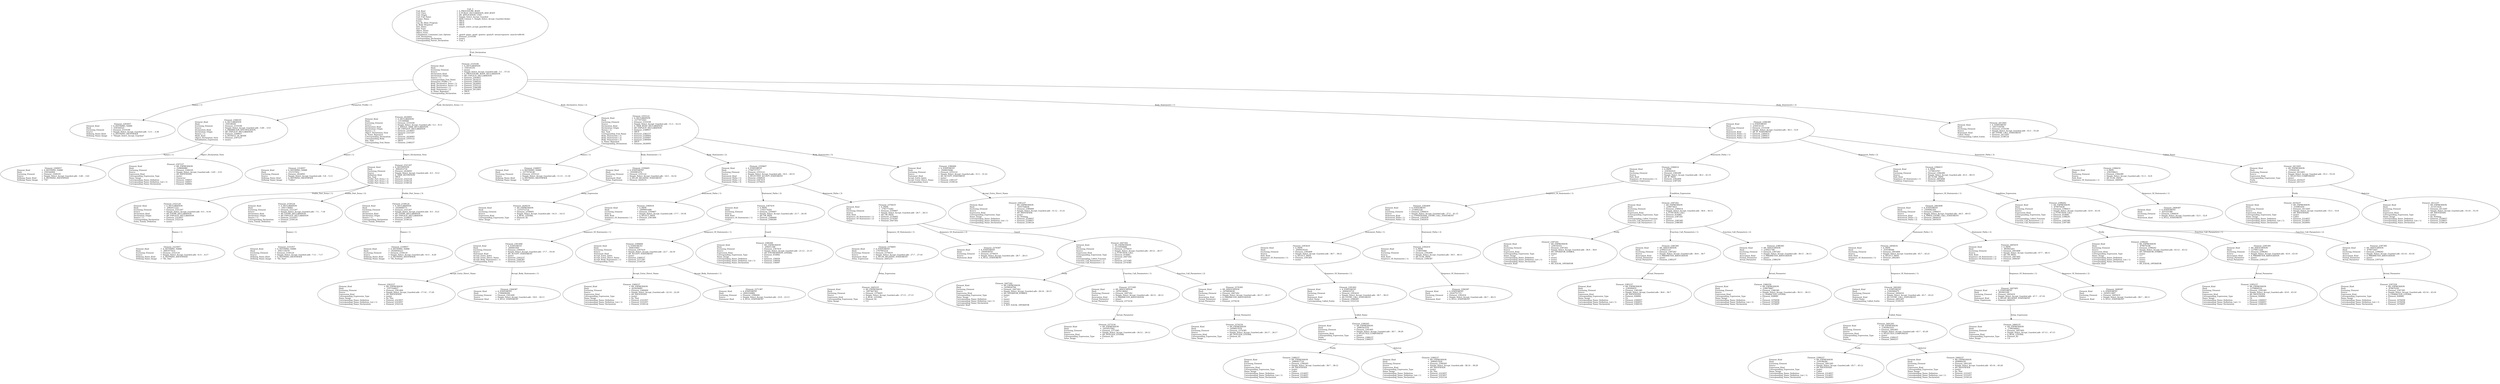 digraph "simple_select_accept_guarded.adt" {
  Unit_3 -> Element_2310106
      [ label=Unit_Declaration ];
  Unit_3
      [ label=<<TABLE BORDER="0" CELLBORDER="0" CELLSPACING="0" CELLPADDING="0"> 
          <TR><TD COLSPAN="3">Unit_3</TD></TR>
          <TR><TD ALIGN="LEFT">Unit_Kind   </TD><TD> = </TD><TD ALIGN="LEFT">A_PROCEDURE_BODY</TD></TR>
          <TR><TD ALIGN="LEFT">Unit_Class   </TD><TD> = </TD><TD ALIGN="LEFT">A_PUBLIC_DECLARATION_AND_BODY</TD></TR>
          <TR><TD ALIGN="LEFT">Unit_Origin   </TD><TD> = </TD><TD ALIGN="LEFT">AN_APPLICATION_UNIT</TD></TR>
          <TR><TD ALIGN="LEFT">Unit_Full_Name    </TD><TD> = </TD><TD ALIGN="LEFT">Simple_Select_Accept_Guarded</TD></TR>
          <TR><TD ALIGN="LEFT">Unique_Name   </TD><TD> = </TD><TD ALIGN="LEFT">ASIS Context 1: Simple_Select_Accept_Guarded (body)</TD></TR>
          <TR><TD ALIGN="LEFT">Exists  </TD><TD> = </TD><TD ALIGN="LEFT">TRUE</TD></TR>
          <TR><TD ALIGN="LEFT">Can_Be_Main_Program     </TD><TD> = </TD><TD ALIGN="LEFT">TRUE</TD></TR>
          <TR><TD ALIGN="LEFT">Is_Body_Required     </TD><TD> = </TD><TD ALIGN="LEFT">TRUE</TD></TR>
          <TR><TD ALIGN="LEFT">Text_Name   </TD><TD> = </TD><TD ALIGN="LEFT">simple_select_accept_guarded.adb</TD></TR>
          <TR><TD ALIGN="LEFT">Text_Form   </TD><TD> = </TD><TD ALIGN="LEFT"></TD></TR>
          <TR><TD ALIGN="LEFT">Object_Name   </TD><TD> = </TD><TD ALIGN="LEFT"></TD></TR>
          <TR><TD ALIGN="LEFT">Object_Form   </TD><TD> = </TD><TD ALIGN="LEFT"></TD></TR>
          <TR><TD ALIGN="LEFT">Compilation_Command_Line_Options         </TD><TD> = </TD><TD ALIGN="LEFT">-gnatA -gnatc -gnatt -gnatws -gnatyN -mtune=generic -march=x86-64</TD></TR>
          <TR><TD ALIGN="LEFT">Unit_Declaration     </TD><TD> = </TD><TD ALIGN="LEFT">Element_2310106</TD></TR>
          <TR><TD ALIGN="LEFT">Corresponding_Declaration       </TD><TD> = </TD><TD ALIGN="LEFT">(none)</TD></TR>
          <TR><TD ALIGN="LEFT">Corresponding_Parent_Declaration         </TD><TD> = </TD><TD ALIGN="LEFT">Unit_1</TD></TR>
          </TABLE>> ];
  Element_2310106 -> Element_2293057
      [ label="Names ( 1)" ];
  Element_2310106 -> Element_2308105
      [ label="Parameter_Profile ( 1)" ];
  Element_2310106 -> Element_2424093
      [ label="Body_Declarative_Items ( 1)" ];
  Element_2310106 -> Element_2355122
      [ label="Body_Declarative_Items ( 2)" ];
  Element_2310106 -> Element_2384389
      [ label="Body_Statements ( 1)" ];
  Element_2310106 -> Element_2412401
      [ label="Body_Statements ( 2)" ];
  Element_2310106
      [ label=<<TABLE BORDER="0" CELLBORDER="0" CELLSPACING="0" CELLPADDING="0"> 
          <TR><TD COLSPAN="3">Element_2310106</TD></TR>
          <TR><TD ALIGN="LEFT">Element_Kind    </TD><TD> = </TD><TD ALIGN="LEFT">A_DECLARATION</TD></TR>
          <TR><TD ALIGN="LEFT">Hash  </TD><TD> = </TD><TD ALIGN="LEFT">-530145101</TD></TR>
          <TR><TD ALIGN="LEFT">Enclosing_Element     </TD><TD> = </TD><TD ALIGN="LEFT">(none)</TD></TR>
          <TR><TD ALIGN="LEFT">Source  </TD><TD> = </TD><TD ALIGN="LEFT">Simple_Select_Accept_Guarded.adb - 3:1 .. 57:33</TD></TR>
          <TR><TD ALIGN="LEFT">Declaration_Kind     </TD><TD> = </TD><TD ALIGN="LEFT">A_PROCEDURE_BODY_DECLARATION</TD></TR>
          <TR><TD ALIGN="LEFT">Declaration_Origin     </TD><TD> = </TD><TD ALIGN="LEFT">AN_EXPLICIT_DECLARATION</TD></TR>
          <TR><TD ALIGN="LEFT">Names ( 1)   </TD><TD> = </TD><TD ALIGN="LEFT">Element_2293057</TD></TR>
          <TR><TD ALIGN="LEFT">Corresponding_End_Name      </TD><TD> = </TD><TD ALIGN="LEFT">Element_2414237</TD></TR>
          <TR><TD ALIGN="LEFT">Parameter_Profile ( 1)      </TD><TD> = </TD><TD ALIGN="LEFT">Element_2308105</TD></TR>
          <TR><TD ALIGN="LEFT">Body_Declarative_Items ( 1)       </TD><TD> = </TD><TD ALIGN="LEFT">Element_2424093</TD></TR>
          <TR><TD ALIGN="LEFT">Body_Declarative_Items ( 2)       </TD><TD> = </TD><TD ALIGN="LEFT">Element_2355122</TD></TR>
          <TR><TD ALIGN="LEFT">Body_Statements ( 1)      </TD><TD> = </TD><TD ALIGN="LEFT">Element_2384389</TD></TR>
          <TR><TD ALIGN="LEFT">Body_Statements ( 2)      </TD><TD> = </TD><TD ALIGN="LEFT">Element_2412401</TD></TR>
          <TR><TD ALIGN="LEFT">Is_Name_Repeated     </TD><TD> = </TD><TD ALIGN="LEFT">TRUE</TD></TR>
          <TR><TD ALIGN="LEFT">Corresponding_Declaration       </TD><TD> = </TD><TD ALIGN="LEFT">(none)</TD></TR>
          </TABLE>> ];
  Element_2293057
      [ label=<<TABLE BORDER="0" CELLBORDER="0" CELLSPACING="0" CELLPADDING="0"> 
          <TR><TD COLSPAN="3">Element_2293057</TD></TR>
          <TR><TD ALIGN="LEFT">Element_Kind    </TD><TD> = </TD><TD ALIGN="LEFT">A_DEFINING_NAME</TD></TR>
          <TR><TD ALIGN="LEFT">Hash  </TD><TD> = </TD><TD ALIGN="LEFT">-530344525</TD></TR>
          <TR><TD ALIGN="LEFT">Enclosing_Element     </TD><TD> = </TD><TD ALIGN="LEFT">Element_2310106</TD></TR>
          <TR><TD ALIGN="LEFT">Source  </TD><TD> = </TD><TD ALIGN="LEFT">Simple_Select_Accept_Guarded.adb - 3:11 .. 3:38</TD></TR>
          <TR><TD ALIGN="LEFT">Defining_Name_Kind     </TD><TD> = </TD><TD ALIGN="LEFT">A_DEFINING_IDENTIFIER</TD></TR>
          <TR><TD ALIGN="LEFT">Defining_Name_Image     </TD><TD> = </TD><TD ALIGN="LEFT">"Simple_Select_Accept_Guarded"</TD></TR>
          </TABLE>> ];
  Element_2308105 -> Element_2300057
      [ label="Names ( 1)" ];
  Element_2308105 -> Element_2307237
      [ label=Object_Declaration_View ];
  Element_2308105
      [ label=<<TABLE BORDER="0" CELLBORDER="0" CELLSPACING="0" CELLPADDING="0"> 
          <TR><TD COLSPAN="3">Element_2308105</TD></TR>
          <TR><TD ALIGN="LEFT">Element_Kind    </TD><TD> = </TD><TD ALIGN="LEFT">A_DECLARATION</TD></TR>
          <TR><TD ALIGN="LEFT">Hash  </TD><TD> = </TD><TD ALIGN="LEFT">-530148301</TD></TR>
          <TR><TD ALIGN="LEFT">Enclosing_Element     </TD><TD> = </TD><TD ALIGN="LEFT">Element_2310106</TD></TR>
          <TR><TD ALIGN="LEFT">Source  </TD><TD> = </TD><TD ALIGN="LEFT">Simple_Select_Accept_Guarded.adb - 3:40 .. 3:53</TD></TR>
          <TR><TD ALIGN="LEFT">Declaration_Kind     </TD><TD> = </TD><TD ALIGN="LEFT">A_PARAMETER_SPECIFICATION</TD></TR>
          <TR><TD ALIGN="LEFT">Declaration_Origin     </TD><TD> = </TD><TD ALIGN="LEFT">AN_EXPLICIT_DECLARATION</TD></TR>
          <TR><TD ALIGN="LEFT">Names ( 1)   </TD><TD> = </TD><TD ALIGN="LEFT">Element_2300057</TD></TR>
          <TR><TD ALIGN="LEFT">Mode_Kind   </TD><TD> = </TD><TD ALIGN="LEFT">A_DEFAULT_IN_MODE</TD></TR>
          <TR><TD ALIGN="LEFT">Object_Declaration_View      </TD><TD> = </TD><TD ALIGN="LEFT">Element_2307237</TD></TR>
          <TR><TD ALIGN="LEFT">Initialization_Expression       </TD><TD> = </TD><TD ALIGN="LEFT">(none)</TD></TR>
          </TABLE>> ];
  Element_2300057
      [ label=<<TABLE BORDER="0" CELLBORDER="0" CELLSPACING="0" CELLPADDING="0"> 
          <TR><TD COLSPAN="3">Element_2300057</TD></TR>
          <TR><TD ALIGN="LEFT">Element_Kind    </TD><TD> = </TD><TD ALIGN="LEFT">A_DEFINING_NAME</TD></TR>
          <TR><TD ALIGN="LEFT">Hash  </TD><TD> = </TD><TD ALIGN="LEFT">-530344909</TD></TR>
          <TR><TD ALIGN="LEFT">Enclosing_Element     </TD><TD> = </TD><TD ALIGN="LEFT">Element_2308105</TD></TR>
          <TR><TD ALIGN="LEFT">Source  </TD><TD> = </TD><TD ALIGN="LEFT">Simple_Select_Accept_Guarded.adb - 3:40 .. 3:41</TD></TR>
          <TR><TD ALIGN="LEFT">Defining_Name_Kind     </TD><TD> = </TD><TD ALIGN="LEFT">A_DEFINING_IDENTIFIER</TD></TR>
          <TR><TD ALIGN="LEFT">Defining_Name_Image     </TD><TD> = </TD><TD ALIGN="LEFT">"Ch"</TD></TR>
          </TABLE>> ];
  Element_2307237
      [ label=<<TABLE BORDER="0" CELLBORDER="0" CELLSPACING="0" CELLPADDING="0"> 
          <TR><TD COLSPAN="3">Element_2307237</TD></TR>
          <TR><TD ALIGN="LEFT">Element_Kind    </TD><TD> = </TD><TD ALIGN="LEFT">AN_EXPRESSION</TD></TR>
          <TR><TD ALIGN="LEFT">Hash  </TD><TD> = </TD><TD ALIGN="LEFT">-529606989</TD></TR>
          <TR><TD ALIGN="LEFT">Enclosing_Element     </TD><TD> = </TD><TD ALIGN="LEFT">Element_2308105</TD></TR>
          <TR><TD ALIGN="LEFT">Source  </TD><TD> = </TD><TD ALIGN="LEFT">Simple_Select_Accept_Guarded.adb - 3:45 .. 3:53</TD></TR>
          <TR><TD ALIGN="LEFT">Expression_Kind    </TD><TD> = </TD><TD ALIGN="LEFT">AN_IDENTIFIER</TD></TR>
          <TR><TD ALIGN="LEFT">Corresponding_Expression_Type        </TD><TD> = </TD><TD ALIGN="LEFT">(none)</TD></TR>
          <TR><TD ALIGN="LEFT">Name_Image   </TD><TD> = </TD><TD ALIGN="LEFT">Character</TD></TR>
          <TR><TD ALIGN="LEFT">Corresponding_Name_Definition        </TD><TD> = </TD><TD ALIGN="LEFT">Element_100057</TD></TR>
          <TR><TD ALIGN="LEFT">Corresponding_Name_Definition_List ( 1)          </TD><TD> = </TD><TD ALIGN="LEFT">Element_100057</TD></TR>
          <TR><TD ALIGN="LEFT">Corresponding_Name_Declaration        </TD><TD> = </TD><TD ALIGN="LEFT">Element_928082</TD></TR>
          </TABLE>> ];
  Element_2424093 -> Element_2314057
      [ label="Names ( 1)" ];
  Element_2424093 -> Element_2321207
      [ label=Object_Declaration_View ];
  Element_2424093
      [ label=<<TABLE BORDER="0" CELLBORDER="0" CELLSPACING="0" CELLPADDING="0"> 
          <TR><TD COLSPAN="3">Element_2424093</TD></TR>
          <TR><TD ALIGN="LEFT">Element_Kind    </TD><TD> = </TD><TD ALIGN="LEFT">A_DECLARATION</TD></TR>
          <TR><TD ALIGN="LEFT">Hash  </TD><TD> = </TD><TD ALIGN="LEFT">-131500948</TD></TR>
          <TR><TD ALIGN="LEFT">Enclosing_Element     </TD><TD> = </TD><TD ALIGN="LEFT">Element_2310106</TD></TR>
          <TR><TD ALIGN="LEFT">Source  </TD><TD> = </TD><TD ALIGN="LEFT">Simple_Select_Accept_Guarded.adb - 5:3 .. 9:13</TD></TR>
          <TR><TD ALIGN="LEFT">Declaration_Kind     </TD><TD> = </TD><TD ALIGN="LEFT">A_SINGLE_TASK_DECLARATION</TD></TR>
          <TR><TD ALIGN="LEFT">Declaration_Origin     </TD><TD> = </TD><TD ALIGN="LEFT">AN_EXPLICIT_DECLARATION</TD></TR>
          <TR><TD ALIGN="LEFT">Names ( 1)   </TD><TD> = </TD><TD ALIGN="LEFT">Element_2314057</TD></TR>
          <TR><TD ALIGN="LEFT">Object_Declaration_View      </TD><TD> = </TD><TD ALIGN="LEFT">Element_2321207</TD></TR>
          <TR><TD ALIGN="LEFT">Is_Name_Repeated     </TD><TD> = </TD><TD ALIGN="LEFT">TRUE</TD></TR>
          <TR><TD ALIGN="LEFT">Corresponding_Declaration       </TD><TD> = </TD><TD ALIGN="LEFT">Element_2424093</TD></TR>
          <TR><TD ALIGN="LEFT">Corresponding_Body     </TD><TD> = </TD><TD ALIGN="LEFT">Element_2355122</TD></TR>
          <TR><TD ALIGN="LEFT">Has_Task   </TD><TD> = </TD><TD ALIGN="LEFT">TRUE</TD></TR>
          <TR><TD ALIGN="LEFT">Corresponding_End_Name      </TD><TD> = </TD><TD ALIGN="LEFT">Element_2346237</TD></TR>
          </TABLE>> ];
  Element_2314057
      [ label=<<TABLE BORDER="0" CELLBORDER="0" CELLSPACING="0" CELLPADDING="0"> 
          <TR><TD COLSPAN="3">Element_2314057</TD></TR>
          <TR><TD ALIGN="LEFT">Element_Kind    </TD><TD> = </TD><TD ALIGN="LEFT">A_DEFINING_NAME</TD></TR>
          <TR><TD ALIGN="LEFT">Hash  </TD><TD> = </TD><TD ALIGN="LEFT">-131537652</TD></TR>
          <TR><TD ALIGN="LEFT">Enclosing_Element     </TD><TD> = </TD><TD ALIGN="LEFT">Element_2424093</TD></TR>
          <TR><TD ALIGN="LEFT">Source  </TD><TD> = </TD><TD ALIGN="LEFT">Simple_Select_Accept_Guarded.adb - 5:8 .. 5:13</TD></TR>
          <TR><TD ALIGN="LEFT">Defining_Name_Kind     </TD><TD> = </TD><TD ALIGN="LEFT">A_DEFINING_IDENTIFIER</TD></TR>
          <TR><TD ALIGN="LEFT">Defining_Name_Image     </TD><TD> = </TD><TD ALIGN="LEFT">"Callee"</TD></TR>
          </TABLE>> ];
  Element_2321207 -> Element_2322124
      [ label="Visible_Part_Items ( 1)" ];
  Element_2321207 -> Element_2330124
      [ label="Visible_Part_Items ( 2)" ];
  Element_2321207 -> Element_2338124
      [ label="Visible_Part_Items ( 3)" ];
  Element_2321207
      [ label=<<TABLE BORDER="0" CELLBORDER="0" CELLSPACING="0" CELLPADDING="0"> 
          <TR><TD COLSPAN="3">Element_2321207</TD></TR>
          <TR><TD ALIGN="LEFT">Element_Kind    </TD><TD> = </TD><TD ALIGN="LEFT">A_DEFINITION</TD></TR>
          <TR><TD ALIGN="LEFT">Hash  </TD><TD> = </TD><TD ALIGN="LEFT"> 2082053718</TD></TR>
          <TR><TD ALIGN="LEFT">Enclosing_Element     </TD><TD> = </TD><TD ALIGN="LEFT">Element_2424093</TD></TR>
          <TR><TD ALIGN="LEFT">Source  </TD><TD> = </TD><TD ALIGN="LEFT">Simple_Select_Accept_Guarded.adb - 6:5 .. 9:12</TD></TR>
          <TR><TD ALIGN="LEFT">Definition_Kind    </TD><TD> = </TD><TD ALIGN="LEFT">A_TASK_DEFINITION</TD></TR>
          <TR><TD ALIGN="LEFT">Has_Task   </TD><TD> = </TD><TD ALIGN="LEFT">TRUE</TD></TR>
          <TR><TD ALIGN="LEFT">Visible_Part_Items ( 1)      </TD><TD> = </TD><TD ALIGN="LEFT">Element_2322124</TD></TR>
          <TR><TD ALIGN="LEFT">Visible_Part_Items ( 2)      </TD><TD> = </TD><TD ALIGN="LEFT">Element_2330124</TD></TR>
          <TR><TD ALIGN="LEFT">Visible_Part_Items ( 3)      </TD><TD> = </TD><TD ALIGN="LEFT">Element_2338124</TD></TR>
          </TABLE>> ];
  Element_2322124 -> Element_2323057
      [ label="Names ( 1)" ];
  Element_2322124
      [ label=<<TABLE BORDER="0" CELLBORDER="0" CELLSPACING="0" CELLPADDING="0"> 
          <TR><TD COLSPAN="3">Element_2322124</TD></TR>
          <TR><TD ALIGN="LEFT">Element_Kind    </TD><TD> = </TD><TD ALIGN="LEFT">A_DECLARATION</TD></TR>
          <TR><TD ALIGN="LEFT">Hash  </TD><TD> = </TD><TD ALIGN="LEFT"> 2082011222</TD></TR>
          <TR><TD ALIGN="LEFT">Enclosing_Element     </TD><TD> = </TD><TD ALIGN="LEFT">Element_2321207</TD></TR>
          <TR><TD ALIGN="LEFT">Source  </TD><TD> = </TD><TD ALIGN="LEFT">Simple_Select_Accept_Guarded.adb - 6:5 .. 6:18</TD></TR>
          <TR><TD ALIGN="LEFT">Declaration_Kind     </TD><TD> = </TD><TD ALIGN="LEFT">AN_ENTRY_DECLARATION</TD></TR>
          <TR><TD ALIGN="LEFT">Declaration_Origin     </TD><TD> = </TD><TD ALIGN="LEFT">AN_EXPLICIT_DECLARATION</TD></TR>
          <TR><TD ALIGN="LEFT">Names ( 1)   </TD><TD> = </TD><TD ALIGN="LEFT">Element_2323057</TD></TR>
          <TR><TD ALIGN="LEFT">Corresponding_Declaration       </TD><TD> = </TD><TD ALIGN="LEFT">Element_2322124</TD></TR>
          <TR><TD ALIGN="LEFT">Entry_Family_Definition      </TD><TD> = </TD><TD ALIGN="LEFT">(none)</TD></TR>
          </TABLE>> ];
  Element_2323057
      [ label=<<TABLE BORDER="0" CELLBORDER="0" CELLSPACING="0" CELLPADDING="0"> 
          <TR><TD COLSPAN="3">Element_2323057</TD></TR>
          <TR><TD ALIGN="LEFT">Element_Kind    </TD><TD> = </TD><TD ALIGN="LEFT">A_DEFINING_NAME</TD></TR>
          <TR><TD ALIGN="LEFT">Hash  </TD><TD> = </TD><TD ALIGN="LEFT"> 2081977014</TD></TR>
          <TR><TD ALIGN="LEFT">Enclosing_Element     </TD><TD> = </TD><TD ALIGN="LEFT">Element_2322124</TD></TR>
          <TR><TD ALIGN="LEFT">Source  </TD><TD> = </TD><TD ALIGN="LEFT">Simple_Select_Accept_Guarded.adb - 6:11 .. 6:17</TD></TR>
          <TR><TD ALIGN="LEFT">Defining_Name_Kind     </TD><TD> = </TD><TD ALIGN="LEFT">A_DEFINING_IDENTIFIER</TD></TR>
          <TR><TD ALIGN="LEFT">Defining_Name_Image     </TD><TD> = </TD><TD ALIGN="LEFT">"Do_This"</TD></TR>
          </TABLE>> ];
  Element_2330124 -> Element_2331057
      [ label="Names ( 1)" ];
  Element_2330124
      [ label=<<TABLE BORDER="0" CELLBORDER="0" CELLSPACING="0" CELLPADDING="0"> 
          <TR><TD COLSPAN="3">Element_2330124</TD></TR>
          <TR><TD ALIGN="LEFT">Element_Kind    </TD><TD> = </TD><TD ALIGN="LEFT">A_DECLARATION</TD></TR>
          <TR><TD ALIGN="LEFT">Hash  </TD><TD> = </TD><TD ALIGN="LEFT"> 1041136683</TD></TR>
          <TR><TD ALIGN="LEFT">Enclosing_Element     </TD><TD> = </TD><TD ALIGN="LEFT">Element_2321207</TD></TR>
          <TR><TD ALIGN="LEFT">Source  </TD><TD> = </TD><TD ALIGN="LEFT">Simple_Select_Accept_Guarded.adb - 7:5 .. 7:18</TD></TR>
          <TR><TD ALIGN="LEFT">Declaration_Kind     </TD><TD> = </TD><TD ALIGN="LEFT">AN_ENTRY_DECLARATION</TD></TR>
          <TR><TD ALIGN="LEFT">Declaration_Origin     </TD><TD> = </TD><TD ALIGN="LEFT">AN_EXPLICIT_DECLARATION</TD></TR>
          <TR><TD ALIGN="LEFT">Names ( 1)   </TD><TD> = </TD><TD ALIGN="LEFT">Element_2331057</TD></TR>
          <TR><TD ALIGN="LEFT">Corresponding_Declaration       </TD><TD> = </TD><TD ALIGN="LEFT">Element_2330124</TD></TR>
          <TR><TD ALIGN="LEFT">Entry_Family_Definition      </TD><TD> = </TD><TD ALIGN="LEFT">(none)</TD></TR>
          </TABLE>> ];
  Element_2331057
      [ label=<<TABLE BORDER="0" CELLBORDER="0" CELLSPACING="0" CELLPADDING="0"> 
          <TR><TD COLSPAN="3">Element_2331057</TD></TR>
          <TR><TD ALIGN="LEFT">Element_Kind    </TD><TD> = </TD><TD ALIGN="LEFT">A_DEFINING_NAME</TD></TR>
          <TR><TD ALIGN="LEFT">Hash  </TD><TD> = </TD><TD ALIGN="LEFT"> 1041119579</TD></TR>
          <TR><TD ALIGN="LEFT">Enclosing_Element     </TD><TD> = </TD><TD ALIGN="LEFT">Element_2330124</TD></TR>
          <TR><TD ALIGN="LEFT">Source  </TD><TD> = </TD><TD ALIGN="LEFT">Simple_Select_Accept_Guarded.adb - 7:11 .. 7:17</TD></TR>
          <TR><TD ALIGN="LEFT">Defining_Name_Kind     </TD><TD> = </TD><TD ALIGN="LEFT">A_DEFINING_IDENTIFIER</TD></TR>
          <TR><TD ALIGN="LEFT">Defining_Name_Image     </TD><TD> = </TD><TD ALIGN="LEFT">"Do_That"</TD></TR>
          </TABLE>> ];
  Element_2338124 -> Element_2339057
      [ label="Names ( 1)" ];
  Element_2338124
      [ label=<<TABLE BORDER="0" CELLBORDER="0" CELLSPACING="0" CELLPADDING="0"> 
          <TR><TD COLSPAN="3">Element_2338124</TD></TR>
          <TR><TD ALIGN="LEFT">Element_Kind    </TD><TD> = </TD><TD ALIGN="LEFT">A_DECLARATION</TD></TR>
          <TR><TD ALIGN="LEFT">Hash  </TD><TD> = </TD><TD ALIGN="LEFT">-1626849771</TD></TR>
          <TR><TD ALIGN="LEFT">Enclosing_Element     </TD><TD> = </TD><TD ALIGN="LEFT">Element_2321207</TD></TR>
          <TR><TD ALIGN="LEFT">Source  </TD><TD> = </TD><TD ALIGN="LEFT">Simple_Select_Accept_Guarded.adb - 8:5 .. 8:21</TD></TR>
          <TR><TD ALIGN="LEFT">Declaration_Kind     </TD><TD> = </TD><TD ALIGN="LEFT">AN_ENTRY_DECLARATION</TD></TR>
          <TR><TD ALIGN="LEFT">Declaration_Origin     </TD><TD> = </TD><TD ALIGN="LEFT">AN_EXPLICIT_DECLARATION</TD></TR>
          <TR><TD ALIGN="LEFT">Names ( 1)   </TD><TD> = </TD><TD ALIGN="LEFT">Element_2339057</TD></TR>
          <TR><TD ALIGN="LEFT">Corresponding_Declaration       </TD><TD> = </TD><TD ALIGN="LEFT">Element_2338124</TD></TR>
          <TR><TD ALIGN="LEFT">Entry_Family_Definition      </TD><TD> = </TD><TD ALIGN="LEFT">(none)</TD></TR>
          </TABLE>> ];
  Element_2339057
      [ label=<<TABLE BORDER="0" CELLBORDER="0" CELLSPACING="0" CELLPADDING="0"> 
          <TR><TD COLSPAN="3">Element_2339057</TD></TR>
          <TR><TD ALIGN="LEFT">Element_Kind    </TD><TD> = </TD><TD ALIGN="LEFT">A_DEFINING_NAME</TD></TR>
          <TR><TD ALIGN="LEFT">Hash  </TD><TD> = </TD><TD ALIGN="LEFT">-1626858323</TD></TR>
          <TR><TD ALIGN="LEFT">Enclosing_Element     </TD><TD> = </TD><TD ALIGN="LEFT">Element_2338124</TD></TR>
          <TR><TD ALIGN="LEFT">Source  </TD><TD> = </TD><TD ALIGN="LEFT">Simple_Select_Accept_Guarded.adb - 8:11 .. 8:20</TD></TR>
          <TR><TD ALIGN="LEFT">Defining_Name_Kind     </TD><TD> = </TD><TD ALIGN="LEFT">A_DEFINING_IDENTIFIER</TD></TR>
          <TR><TD ALIGN="LEFT">Defining_Name_Image     </TD><TD> = </TD><TD ALIGN="LEFT">"Do_Nothing"</TD></TR>
          </TABLE>> ];
  Element_2355122 -> Element_2348057
      [ label="Names ( 1)" ];
  Element_2355122 -> Element_2358405
      [ label="Body_Statements ( 1)" ];
  Element_2355122 -> Element_2359407
      [ label="Body_Statements ( 2)" ];
  Element_2355122 -> Element_2380400
      [ label="Body_Statements ( 3)" ];
  Element_2355122
      [ label=<<TABLE BORDER="0" CELLBORDER="0" CELLSPACING="0" CELLPADDING="0"> 
          <TR><TD COLSPAN="3">Element_2355122</TD></TR>
          <TR><TD ALIGN="LEFT">Element_Kind    </TD><TD> = </TD><TD ALIGN="LEFT">A_DECLARATION</TD></TR>
          <TR><TD ALIGN="LEFT">Hash  </TD><TD> = </TD><TD ALIGN="LEFT">-1277073503</TD></TR>
          <TR><TD ALIGN="LEFT">Enclosing_Element     </TD><TD> = </TD><TD ALIGN="LEFT">Element_2310106</TD></TR>
          <TR><TD ALIGN="LEFT">Source  </TD><TD> = </TD><TD ALIGN="LEFT">Simple_Select_Accept_Guarded.adb - 11:3 .. 32:13</TD></TR>
          <TR><TD ALIGN="LEFT">Declaration_Kind     </TD><TD> = </TD><TD ALIGN="LEFT">A_TASK_BODY_DECLARATION</TD></TR>
          <TR><TD ALIGN="LEFT">Declaration_Origin     </TD><TD> = </TD><TD ALIGN="LEFT">AN_EXPLICIT_DECLARATION</TD></TR>
          <TR><TD ALIGN="LEFT">Names ( 1)   </TD><TD> = </TD><TD ALIGN="LEFT">Element_2348057</TD></TR>
          <TR><TD ALIGN="LEFT">Has_Task   </TD><TD> = </TD><TD ALIGN="LEFT">TRUE</TD></TR>
          <TR><TD ALIGN="LEFT">Corresponding_End_Name      </TD><TD> = </TD><TD ALIGN="LEFT">Element_2382237</TD></TR>
          <TR><TD ALIGN="LEFT">Body_Statements ( 1)      </TD><TD> = </TD><TD ALIGN="LEFT">Element_2358405</TD></TR>
          <TR><TD ALIGN="LEFT">Body_Statements ( 2)      </TD><TD> = </TD><TD ALIGN="LEFT">Element_2359407</TD></TR>
          <TR><TD ALIGN="LEFT">Body_Statements ( 3)      </TD><TD> = </TD><TD ALIGN="LEFT">Element_2380400</TD></TR>
          <TR><TD ALIGN="LEFT">Is_Name_Repeated     </TD><TD> = </TD><TD ALIGN="LEFT">TRUE</TD></TR>
          <TR><TD ALIGN="LEFT">Corresponding_Declaration       </TD><TD> = </TD><TD ALIGN="LEFT">Element_2424093</TD></TR>
          </TABLE>> ];
  Element_2348057
      [ label=<<TABLE BORDER="0" CELLBORDER="0" CELLSPACING="0" CELLPADDING="0"> 
          <TR><TD COLSPAN="3">Element_2348057</TD></TR>
          <TR><TD ALIGN="LEFT">Element_Kind    </TD><TD> = </TD><TD ALIGN="LEFT">A_DEFINING_NAME</TD></TR>
          <TR><TD ALIGN="LEFT">Hash  </TD><TD> = </TD><TD ALIGN="LEFT">-1277074538</TD></TR>
          <TR><TD ALIGN="LEFT">Enclosing_Element     </TD><TD> = </TD><TD ALIGN="LEFT">Element_2355122</TD></TR>
          <TR><TD ALIGN="LEFT">Source  </TD><TD> = </TD><TD ALIGN="LEFT">Simple_Select_Accept_Guarded.adb - 11:13 .. 11:18</TD></TR>
          <TR><TD ALIGN="LEFT">Defining_Name_Kind     </TD><TD> = </TD><TD ALIGN="LEFT">A_DEFINING_IDENTIFIER</TD></TR>
          <TR><TD ALIGN="LEFT">Defining_Name_Image     </TD><TD> = </TD><TD ALIGN="LEFT">"Callee"</TD></TR>
          </TABLE>> ];
  Element_2358405 -> Element_2429235
      [ label=Delay_Expression ];
  Element_2358405
      [ label=<<TABLE BORDER="0" CELLBORDER="0" CELLSPACING="0" CELLPADDING="0"> 
          <TR><TD COLSPAN="3">Element_2358405</TD></TR>
          <TR><TD ALIGN="LEFT">Element_Kind    </TD><TD> = </TD><TD ALIGN="LEFT">A_STATEMENT</TD></TR>
          <TR><TD ALIGN="LEFT">Hash  </TD><TD> = </TD><TD ALIGN="LEFT"> 1450981674</TD></TR>
          <TR><TD ALIGN="LEFT">Enclosing_Element     </TD><TD> = </TD><TD ALIGN="LEFT">Element_2355122</TD></TR>
          <TR><TD ALIGN="LEFT">Source  </TD><TD> = </TD><TD ALIGN="LEFT">Simple_Select_Accept_Guarded.adb - 14:5 .. 14:14</TD></TR>
          <TR><TD ALIGN="LEFT">Statement_Kind    </TD><TD> = </TD><TD ALIGN="LEFT">A_DELAY_RELATIVE_STATEMENT</TD></TR>
          <TR><TD ALIGN="LEFT">Delay_Expression     </TD><TD> = </TD><TD ALIGN="LEFT">Element_2429235</TD></TR>
          </TABLE>> ];
  Element_2429235
      [ label=<<TABLE BORDER="0" CELLBORDER="0" CELLSPACING="0" CELLPADDING="0"> 
          <TR><TD COLSPAN="3">Element_2429235</TD></TR>
          <TR><TD ALIGN="LEFT">Element_Kind    </TD><TD> = </TD><TD ALIGN="LEFT">AN_EXPRESSION</TD></TR>
          <TR><TD ALIGN="LEFT">Hash  </TD><TD> = </TD><TD ALIGN="LEFT">-1233372714</TD></TR>
          <TR><TD ALIGN="LEFT">Enclosing_Element     </TD><TD> = </TD><TD ALIGN="LEFT">Element_2358405</TD></TR>
          <TR><TD ALIGN="LEFT">Source  </TD><TD> = </TD><TD ALIGN="LEFT">Simple_Select_Accept_Guarded.adb - 14:11 .. 14:13</TD></TR>
          <TR><TD ALIGN="LEFT">Expression_Kind    </TD><TD> = </TD><TD ALIGN="LEFT">A_REAL_LITERAL</TD></TR>
          <TR><TD ALIGN="LEFT">Corresponding_Expression_Type        </TD><TD> = </TD><TD ALIGN="LEFT">Element_82</TD></TR>
          <TR><TD ALIGN="LEFT">Value_Image   </TD><TD> = </TD><TD ALIGN="LEFT">5.0</TD></TR>
          </TABLE>> ];
  Element_2359407 -> Element_2360418
      [ label="Statement_Paths ( 1)" ];
  Element_2359407 -> Element_2367419
      [ label="Statement_Paths ( 2)" ];
  Element_2359407 -> Element_2376419
      [ label="Statement_Paths ( 3)" ];
  Element_2359407
      [ label=<<TABLE BORDER="0" CELLBORDER="0" CELLSPACING="0" CELLPADDING="0"> 
          <TR><TD COLSPAN="3">Element_2359407</TD></TR>
          <TR><TD ALIGN="LEFT">Element_Kind    </TD><TD> = </TD><TD ALIGN="LEFT">A_STATEMENT</TD></TR>
          <TR><TD ALIGN="LEFT">Hash  </TD><TD> = </TD><TD ALIGN="LEFT">-1784737717</TD></TR>
          <TR><TD ALIGN="LEFT">Enclosing_Element     </TD><TD> = </TD><TD ALIGN="LEFT">Element_2355122</TD></TR>
          <TR><TD ALIGN="LEFT">Source  </TD><TD> = </TD><TD ALIGN="LEFT">Simple_Select_Accept_Guarded.adb - 16:5 .. 29:15</TD></TR>
          <TR><TD ALIGN="LEFT">Statement_Kind    </TD><TD> = </TD><TD ALIGN="LEFT">A_SELECTIVE_ACCEPT_STATEMENT</TD></TR>
          <TR><TD ALIGN="LEFT">Statement_Paths ( 1)      </TD><TD> = </TD><TD ALIGN="LEFT">Element_2360418</TD></TR>
          <TR><TD ALIGN="LEFT">Statement_Paths ( 2)      </TD><TD> = </TD><TD ALIGN="LEFT">Element_2367419</TD></TR>
          <TR><TD ALIGN="LEFT">Statement_Paths ( 3)      </TD><TD> = </TD><TD ALIGN="LEFT">Element_2376419</TD></TR>
          </TABLE>> ];
  Element_2360418 -> Element_2361400
      [ label="Sequence_Of_Statements ( 1)" ];
  Element_2360418
      [ label=<<TABLE BORDER="0" CELLBORDER="0" CELLSPACING="0" CELLPADDING="0"> 
          <TR><TD COLSPAN="3">Element_2360418</TD></TR>
          <TR><TD ALIGN="LEFT">Element_Kind    </TD><TD> = </TD><TD ALIGN="LEFT">A_PATH</TD></TR>
          <TR><TD ALIGN="LEFT">Hash  </TD><TD> = </TD><TD ALIGN="LEFT">-1899001688</TD></TR>
          <TR><TD ALIGN="LEFT">Enclosing_Element     </TD><TD> = </TD><TD ALIGN="LEFT">Element_2359407</TD></TR>
          <TR><TD ALIGN="LEFT">Source  </TD><TD> = </TD><TD ALIGN="LEFT">Simple_Select_Accept_Guarded.adb - 17:7 .. 19:18</TD></TR>
          <TR><TD ALIGN="LEFT">Path_Kind   </TD><TD> = </TD><TD ALIGN="LEFT">A_SELECT_PATH</TD></TR>
          <TR><TD ALIGN="LEFT">Sequence_Of_Statements ( 1)       </TD><TD> = </TD><TD ALIGN="LEFT">Element_2361400</TD></TR>
          <TR><TD ALIGN="LEFT">Guard  </TD><TD> = </TD><TD ALIGN="LEFT">(none)</TD></TR>
          </TABLE>> ];
  Element_2361400 -> Element_2362237
      [ label=Accept_Entry_Direct_Name ];
  Element_2361400 -> Element_2364387
      [ label="Accept_Body_Statements ( 1)" ];
  Element_2361400
      [ label=<<TABLE BORDER="0" CELLBORDER="0" CELLSPACING="0" CELLPADDING="0"> 
          <TR><TD COLSPAN="3">Element_2361400</TD></TR>
          <TR><TD ALIGN="LEFT">Element_Kind    </TD><TD> = </TD><TD ALIGN="LEFT">A_STATEMENT</TD></TR>
          <TR><TD ALIGN="LEFT">Hash  </TD><TD> = </TD><TD ALIGN="LEFT"> 248481956</TD></TR>
          <TR><TD ALIGN="LEFT">Enclosing_Element     </TD><TD> = </TD><TD ALIGN="LEFT">Element_2360418</TD></TR>
          <TR><TD ALIGN="LEFT">Source  </TD><TD> = </TD><TD ALIGN="LEFT">Simple_Select_Accept_Guarded.adb - 17:7 .. 19:18</TD></TR>
          <TR><TD ALIGN="LEFT">Statement_Kind    </TD><TD> = </TD><TD ALIGN="LEFT">AN_ACCEPT_STATEMENT</TD></TR>
          <TR><TD ALIGN="LEFT">Accept_Entry_Index     </TD><TD> = </TD><TD ALIGN="LEFT">(none)</TD></TR>
          <TR><TD ALIGN="LEFT">Accept_Entry_Direct_Name       </TD><TD> = </TD><TD ALIGN="LEFT">Element_2362237</TD></TR>
          <TR><TD ALIGN="LEFT">Accept_Body_Statements ( 1)       </TD><TD> = </TD><TD ALIGN="LEFT">Element_2364387</TD></TR>
          <TR><TD ALIGN="LEFT">Corresponding_Entry     </TD><TD> = </TD><TD ALIGN="LEFT">Element_2322124</TD></TR>
          </TABLE>> ];
  Element_2362237
      [ label=<<TABLE BORDER="0" CELLBORDER="0" CELLSPACING="0" CELLPADDING="0"> 
          <TR><TD COLSPAN="3">Element_2362237</TD></TR>
          <TR><TD ALIGN="LEFT">Element_Kind    </TD><TD> = </TD><TD ALIGN="LEFT">AN_EXPRESSION</TD></TR>
          <TR><TD ALIGN="LEFT">Hash  </TD><TD> = </TD><TD ALIGN="LEFT"> 1557104827</TD></TR>
          <TR><TD ALIGN="LEFT">Enclosing_Element     </TD><TD> = </TD><TD ALIGN="LEFT">Element_2361400</TD></TR>
          <TR><TD ALIGN="LEFT">Source  </TD><TD> = </TD><TD ALIGN="LEFT">Simple_Select_Accept_Guarded.adb - 17:14 .. 17:20</TD></TR>
          <TR><TD ALIGN="LEFT">Expression_Kind    </TD><TD> = </TD><TD ALIGN="LEFT">AN_IDENTIFIER</TD></TR>
          <TR><TD ALIGN="LEFT">Corresponding_Expression_Type        </TD><TD> = </TD><TD ALIGN="LEFT">(none)</TD></TR>
          <TR><TD ALIGN="LEFT">Name_Image   </TD><TD> = </TD><TD ALIGN="LEFT">Do_This</TD></TR>
          <TR><TD ALIGN="LEFT">Corresponding_Name_Definition        </TD><TD> = </TD><TD ALIGN="LEFT">Element_2323057</TD></TR>
          <TR><TD ALIGN="LEFT">Corresponding_Name_Definition_List ( 1)          </TD><TD> = </TD><TD ALIGN="LEFT">Element_2323057</TD></TR>
          <TR><TD ALIGN="LEFT">Corresponding_Name_Declaration        </TD><TD> = </TD><TD ALIGN="LEFT">Element_2322124</TD></TR>
          </TABLE>> ];
  Element_2364387
      [ label=<<TABLE BORDER="0" CELLBORDER="0" CELLSPACING="0" CELLPADDING="0"> 
          <TR><TD COLSPAN="3">Element_2364387</TD></TR>
          <TR><TD ALIGN="LEFT">Element_Kind    </TD><TD> = </TD><TD ALIGN="LEFT">A_STATEMENT</TD></TR>
          <TR><TD ALIGN="LEFT">Hash  </TD><TD> = </TD><TD ALIGN="LEFT"> 1768408208</TD></TR>
          <TR><TD ALIGN="LEFT">Enclosing_Element     </TD><TD> = </TD><TD ALIGN="LEFT">Element_2361400</TD></TR>
          <TR><TD ALIGN="LEFT">Source  </TD><TD> = </TD><TD ALIGN="LEFT">Simple_Select_Accept_Guarded.adb - 18:9 .. 18:13</TD></TR>
          <TR><TD ALIGN="LEFT">Statement_Kind    </TD><TD> = </TD><TD ALIGN="LEFT">A_NULL_STATEMENT</TD></TR>
          </TABLE>> ];
  Element_2367419 -> Element_2368400
      [ label="Sequence_Of_Statements ( 1)" ];
  Element_2367419 -> Element_2366260
      [ label=Guard ];
  Element_2367419
      [ label=<<TABLE BORDER="0" CELLBORDER="0" CELLSPACING="0" CELLPADDING="0"> 
          <TR><TD COLSPAN="3">Element_2367419</TD></TR>
          <TR><TD ALIGN="LEFT">Element_Kind    </TD><TD> = </TD><TD ALIGN="LEFT">A_PATH</TD></TR>
          <TR><TD ALIGN="LEFT">Hash  </TD><TD> = </TD><TD ALIGN="LEFT"> 1182170201</TD></TR>
          <TR><TD ALIGN="LEFT">Enclosing_Element     </TD><TD> = </TD><TD ALIGN="LEFT">Element_2359407</TD></TR>
          <TR><TD ALIGN="LEFT">Source  </TD><TD> = </TD><TD ALIGN="LEFT">Simple_Select_Accept_Guarded.adb - 21:7 .. 24:18</TD></TR>
          <TR><TD ALIGN="LEFT">Path_Kind   </TD><TD> = </TD><TD ALIGN="LEFT">AN_OR_PATH</TD></TR>
          <TR><TD ALIGN="LEFT">Sequence_Of_Statements ( 1)       </TD><TD> = </TD><TD ALIGN="LEFT">Element_2368400</TD></TR>
          <TR><TD ALIGN="LEFT">Guard  </TD><TD> = </TD><TD ALIGN="LEFT">Element_2366260</TD></TR>
          </TABLE>> ];
  Element_2366260
      [ label=<<TABLE BORDER="0" CELLBORDER="0" CELLSPACING="0" CELLPADDING="0"> 
          <TR><TD COLSPAN="3">Element_2366260</TD></TR>
          <TR><TD ALIGN="LEFT">Element_Kind    </TD><TD> = </TD><TD ALIGN="LEFT">AN_EXPRESSION</TD></TR>
          <TR><TD ALIGN="LEFT">Hash  </TD><TD> = </TD><TD ALIGN="LEFT"> 294451368</TD></TR>
          <TR><TD ALIGN="LEFT">Enclosing_Element     </TD><TD> = </TD><TD ALIGN="LEFT">Element_2367419</TD></TR>
          <TR><TD ALIGN="LEFT">Source  </TD><TD> = </TD><TD ALIGN="LEFT">Simple_Select_Accept_Guarded.adb - 21:12 .. 21:15</TD></TR>
          <TR><TD ALIGN="LEFT">Expression_Kind    </TD><TD> = </TD><TD ALIGN="LEFT">AN_ENUMERATION_LITERAL</TD></TR>
          <TR><TD ALIGN="LEFT">Corresponding_Expression_Type        </TD><TD> = </TD><TD ALIGN="LEFT">Element_914082</TD></TR>
          <TR><TD ALIGN="LEFT">Name_Image   </TD><TD> = </TD><TD ALIGN="LEFT">True</TD></TR>
          <TR><TD ALIGN="LEFT">Corresponding_Name_Definition        </TD><TD> = </TD><TD ALIGN="LEFT">Element_156059</TD></TR>
          <TR><TD ALIGN="LEFT">Corresponding_Name_Definition_List ( 1)          </TD><TD> = </TD><TD ALIGN="LEFT">Element_156059</TD></TR>
          <TR><TD ALIGN="LEFT">Corresponding_Name_Declaration        </TD><TD> = </TD><TD ALIGN="LEFT">Element_156097</TD></TR>
          </TABLE>> ];
  Element_2368400 -> Element_2369237
      [ label=Accept_Entry_Direct_Name ];
  Element_2368400 -> Element_2371387
      [ label="Accept_Body_Statements ( 1)" ];
  Element_2368400
      [ label=<<TABLE BORDER="0" CELLBORDER="0" CELLSPACING="0" CELLPADDING="0"> 
          <TR><TD COLSPAN="3">Element_2368400</TD></TR>
          <TR><TD ALIGN="LEFT">Element_Kind    </TD><TD> = </TD><TD ALIGN="LEFT">A_STATEMENT</TD></TR>
          <TR><TD ALIGN="LEFT">Hash  </TD><TD> = </TD><TD ALIGN="LEFT"> 544635993</TD></TR>
          <TR><TD ALIGN="LEFT">Enclosing_Element     </TD><TD> = </TD><TD ALIGN="LEFT">Element_2367419</TD></TR>
          <TR><TD ALIGN="LEFT">Source  </TD><TD> = </TD><TD ALIGN="LEFT">Simple_Select_Accept_Guarded.adb - 22:7 .. 24:18</TD></TR>
          <TR><TD ALIGN="LEFT">Statement_Kind    </TD><TD> = </TD><TD ALIGN="LEFT">AN_ACCEPT_STATEMENT</TD></TR>
          <TR><TD ALIGN="LEFT">Accept_Entry_Index     </TD><TD> = </TD><TD ALIGN="LEFT">(none)</TD></TR>
          <TR><TD ALIGN="LEFT">Accept_Entry_Direct_Name       </TD><TD> = </TD><TD ALIGN="LEFT">Element_2369237</TD></TR>
          <TR><TD ALIGN="LEFT">Accept_Body_Statements ( 1)       </TD><TD> = </TD><TD ALIGN="LEFT">Element_2371387</TD></TR>
          <TR><TD ALIGN="LEFT">Corresponding_Entry     </TD><TD> = </TD><TD ALIGN="LEFT">Element_2330124</TD></TR>
          </TABLE>> ];
  Element_2369237
      [ label=<<TABLE BORDER="0" CELLBORDER="0" CELLSPACING="0" CELLPADDING="0"> 
          <TR><TD COLSPAN="3">Element_2369237</TD></TR>
          <TR><TD ALIGN="LEFT">Element_Kind    </TD><TD> = </TD><TD ALIGN="LEFT">AN_EXPRESSION</TD></TR>
          <TR><TD ALIGN="LEFT">Hash  </TD><TD> = </TD><TD ALIGN="LEFT">-622429095</TD></TR>
          <TR><TD ALIGN="LEFT">Enclosing_Element     </TD><TD> = </TD><TD ALIGN="LEFT">Element_2368400</TD></TR>
          <TR><TD ALIGN="LEFT">Source  </TD><TD> = </TD><TD ALIGN="LEFT">Simple_Select_Accept_Guarded.adb - 22:14 .. 22:20</TD></TR>
          <TR><TD ALIGN="LEFT">Expression_Kind    </TD><TD> = </TD><TD ALIGN="LEFT">AN_IDENTIFIER</TD></TR>
          <TR><TD ALIGN="LEFT">Corresponding_Expression_Type        </TD><TD> = </TD><TD ALIGN="LEFT">(none)</TD></TR>
          <TR><TD ALIGN="LEFT">Name_Image   </TD><TD> = </TD><TD ALIGN="LEFT">Do_That</TD></TR>
          <TR><TD ALIGN="LEFT">Corresponding_Name_Definition        </TD><TD> = </TD><TD ALIGN="LEFT">Element_2331057</TD></TR>
          <TR><TD ALIGN="LEFT">Corresponding_Name_Definition_List ( 1)          </TD><TD> = </TD><TD ALIGN="LEFT">Element_2331057</TD></TR>
          <TR><TD ALIGN="LEFT">Corresponding_Name_Declaration        </TD><TD> = </TD><TD ALIGN="LEFT">Element_2330124</TD></TR>
          </TABLE>> ];
  Element_2371387
      [ label=<<TABLE BORDER="0" CELLBORDER="0" CELLSPACING="0" CELLPADDING="0"> 
          <TR><TD COLSPAN="3">Element_2371387</TD></TR>
          <TR><TD ALIGN="LEFT">Element_Kind    </TD><TD> = </TD><TD ALIGN="LEFT">A_STATEMENT</TD></TR>
          <TR><TD ALIGN="LEFT">Hash  </TD><TD> = </TD><TD ALIGN="LEFT">-2092220882</TD></TR>
          <TR><TD ALIGN="LEFT">Enclosing_Element     </TD><TD> = </TD><TD ALIGN="LEFT">Element_2368400</TD></TR>
          <TR><TD ALIGN="LEFT">Source  </TD><TD> = </TD><TD ALIGN="LEFT">Simple_Select_Accept_Guarded.adb - 23:9 .. 23:13</TD></TR>
          <TR><TD ALIGN="LEFT">Statement_Kind    </TD><TD> = </TD><TD ALIGN="LEFT">A_NULL_STATEMENT</TD></TR>
          </TABLE>> ];
  Element_2376419 -> Element_2378405
      [ label="Sequence_Of_Statements ( 1)" ];
  Element_2376419 -> Element_2379387
      [ label="Sequence_Of_Statements ( 2)" ];
  Element_2376419 -> Element_2447262
      [ label=Guard ];
  Element_2376419
      [ label=<<TABLE BORDER="0" CELLBORDER="0" CELLSPACING="0" CELLPADDING="0"> 
          <TR><TD COLSPAN="3">Element_2376419</TD></TR>
          <TR><TD ALIGN="LEFT">Element_Kind    </TD><TD> = </TD><TD ALIGN="LEFT">A_PATH</TD></TR>
          <TR><TD ALIGN="LEFT">Hash  </TD><TD> = </TD><TD ALIGN="LEFT"> 1781773283</TD></TR>
          <TR><TD ALIGN="LEFT">Enclosing_Element     </TD><TD> = </TD><TD ALIGN="LEFT">Element_2359407</TD></TR>
          <TR><TD ALIGN="LEFT">Source  </TD><TD> = </TD><TD ALIGN="LEFT">Simple_Select_Accept_Guarded.adb - 26:7 .. 28:11</TD></TR>
          <TR><TD ALIGN="LEFT">Path_Kind   </TD><TD> = </TD><TD ALIGN="LEFT">AN_OR_PATH</TD></TR>
          <TR><TD ALIGN="LEFT">Sequence_Of_Statements ( 1)       </TD><TD> = </TD><TD ALIGN="LEFT">Element_2378405</TD></TR>
          <TR><TD ALIGN="LEFT">Sequence_Of_Statements ( 2)       </TD><TD> = </TD><TD ALIGN="LEFT">Element_2379387</TD></TR>
          <TR><TD ALIGN="LEFT">Guard  </TD><TD> = </TD><TD ALIGN="LEFT">Element_2447262</TD></TR>
          </TABLE>> ];
  Element_2447262 -> Element_2447242
      [ label=Prefix ];
  Element_2447262 -> Element_2373385
      [ label="Function_Call_Parameters ( 1)" ];
  Element_2447262 -> Element_2374385
      [ label="Function_Call_Parameters ( 2)" ];
  Element_2447262
      [ label=<<TABLE BORDER="0" CELLBORDER="0" CELLSPACING="0" CELLPADDING="0"> 
          <TR><TD COLSPAN="3">Element_2447262</TD></TR>
          <TR><TD ALIGN="LEFT">Element_Kind    </TD><TD> = </TD><TD ALIGN="LEFT">AN_EXPRESSION</TD></TR>
          <TR><TD ALIGN="LEFT">Hash  </TD><TD> = </TD><TD ALIGN="LEFT">-2133956666</TD></TR>
          <TR><TD ALIGN="LEFT">Enclosing_Element     </TD><TD> = </TD><TD ALIGN="LEFT">Element_2376419</TD></TR>
          <TR><TD ALIGN="LEFT">Source  </TD><TD> = </TD><TD ALIGN="LEFT">Simple_Select_Accept_Guarded.adb - 26:12 .. 26:17</TD></TR>
          <TR><TD ALIGN="LEFT">Expression_Kind    </TD><TD> = </TD><TD ALIGN="LEFT">A_FUNCTION_CALL</TD></TR>
          <TR><TD ALIGN="LEFT">Corresponding_Expression_Type        </TD><TD> = </TD><TD ALIGN="LEFT">Element_914082</TD></TR>
          <TR><TD ALIGN="LEFT">Prefix  </TD><TD> = </TD><TD ALIGN="LEFT">Element_2447242</TD></TR>
          <TR><TD ALIGN="LEFT">Corresponding_Called_Function        </TD><TD> = </TD><TD ALIGN="LEFT">(none)</TD></TR>
          <TR><TD ALIGN="LEFT">Function_Call_Parameters ( 1)        </TD><TD> = </TD><TD ALIGN="LEFT">Element_2373385</TD></TR>
          <TR><TD ALIGN="LEFT">Function_Call_Parameters ( 2)        </TD><TD> = </TD><TD ALIGN="LEFT">Element_2374385</TD></TR>
          </TABLE>> ];
  Element_2373385 -> Element_2373234
      [ label=Actual_Parameter ];
  Element_2373385
      [ label=<<TABLE BORDER="0" CELLBORDER="0" CELLSPACING="0" CELLPADDING="0"> 
          <TR><TD COLSPAN="3">Element_2373385</TD></TR>
          <TR><TD ALIGN="LEFT">Element_Kind    </TD><TD> = </TD><TD ALIGN="LEFT">AN_ASSOCIATION</TD></TR>
          <TR><TD ALIGN="LEFT">Hash  </TD><TD> = </TD><TD ALIGN="LEFT">-1876138042</TD></TR>
          <TR><TD ALIGN="LEFT">Enclosing_Element     </TD><TD> = </TD><TD ALIGN="LEFT">Element_2447262</TD></TR>
          <TR><TD ALIGN="LEFT">Source  </TD><TD> = </TD><TD ALIGN="LEFT">Simple_Select_Accept_Guarded.adb - 26:12 .. 26:12</TD></TR>
          <TR><TD ALIGN="LEFT">Association_Kind     </TD><TD> = </TD><TD ALIGN="LEFT">A_PARAMETER_ASSOCIATION</TD></TR>
          <TR><TD ALIGN="LEFT">Formal_Parameter     </TD><TD> = </TD><TD ALIGN="LEFT">(none)</TD></TR>
          <TR><TD ALIGN="LEFT">Actual_Parameter     </TD><TD> = </TD><TD ALIGN="LEFT">Element_2373234</TD></TR>
          </TABLE>> ];
  Element_2373234
      [ label=<<TABLE BORDER="0" CELLBORDER="0" CELLSPACING="0" CELLPADDING="0"> 
          <TR><TD COLSPAN="3">Element_2373234</TD></TR>
          <TR><TD ALIGN="LEFT">Element_Kind    </TD><TD> = </TD><TD ALIGN="LEFT">AN_EXPRESSION</TD></TR>
          <TR><TD ALIGN="LEFT">Hash  </TD><TD> = </TD><TD ALIGN="LEFT">-1655937082</TD></TR>
          <TR><TD ALIGN="LEFT">Enclosing_Element     </TD><TD> = </TD><TD ALIGN="LEFT">Element_2373385</TD></TR>
          <TR><TD ALIGN="LEFT">Source  </TD><TD> = </TD><TD ALIGN="LEFT">Simple_Select_Accept_Guarded.adb - 26:12 .. 26:12</TD></TR>
          <TR><TD ALIGN="LEFT">Expression_Kind    </TD><TD> = </TD><TD ALIGN="LEFT">AN_INTEGER_LITERAL</TD></TR>
          <TR><TD ALIGN="LEFT">Corresponding_Expression_Type        </TD><TD> = </TD><TD ALIGN="LEFT">Element_82</TD></TR>
          <TR><TD ALIGN="LEFT">Value_Image   </TD><TD> = </TD><TD ALIGN="LEFT">1</TD></TR>
          </TABLE>> ];
  Element_2447242
      [ label=<<TABLE BORDER="0" CELLBORDER="0" CELLSPACING="0" CELLPADDING="0"> 
          <TR><TD COLSPAN="3">Element_2447242</TD></TR>
          <TR><TD ALIGN="LEFT">Element_Kind    </TD><TD> = </TD><TD ALIGN="LEFT">AN_EXPRESSION</TD></TR>
          <TR><TD ALIGN="LEFT">Hash  </TD><TD> = </TD><TD ALIGN="LEFT">-1639028794</TD></TR>
          <TR><TD ALIGN="LEFT">Enclosing_Element     </TD><TD> = </TD><TD ALIGN="LEFT">Element_2447262</TD></TR>
          <TR><TD ALIGN="LEFT">Source  </TD><TD> = </TD><TD ALIGN="LEFT">Simple_Select_Accept_Guarded.adb - 26:14 .. 26:15</TD></TR>
          <TR><TD ALIGN="LEFT">Expression_Kind    </TD><TD> = </TD><TD ALIGN="LEFT">AN_OPERATOR_SYMBOL</TD></TR>
          <TR><TD ALIGN="LEFT">Corresponding_Expression_Type        </TD><TD> = </TD><TD ALIGN="LEFT">(none)</TD></TR>
          <TR><TD ALIGN="LEFT">Name_Image   </TD><TD> = </TD><TD ALIGN="LEFT">"/="</TD></TR>
          <TR><TD ALIGN="LEFT">Corresponding_Name_Definition        </TD><TD> = </TD><TD ALIGN="LEFT">(none)</TD></TR>
          <TR><TD ALIGN="LEFT">Corresponding_Name_Definition_List ( 1)          </TD><TD> = </TD><TD ALIGN="LEFT">(none)</TD></TR>
          <TR><TD ALIGN="LEFT">Corresponding_Name_Declaration        </TD><TD> = </TD><TD ALIGN="LEFT">(none)</TD></TR>
          <TR><TD ALIGN="LEFT">Operator_Kind    </TD><TD> = </TD><TD ALIGN="LEFT">A_NOT_EQUAL_OPERATOR</TD></TR>
          </TABLE>> ];
  Element_2374385 -> Element_2374234
      [ label=Actual_Parameter ];
  Element_2374385
      [ label=<<TABLE BORDER="0" CELLBORDER="0" CELLSPACING="0" CELLPADDING="0"> 
          <TR><TD COLSPAN="3">Element_2374385</TD></TR>
          <TR><TD ALIGN="LEFT">Element_Kind    </TD><TD> = </TD><TD ALIGN="LEFT">AN_ASSOCIATION</TD></TR>
          <TR><TD ALIGN="LEFT">Hash  </TD><TD> = </TD><TD ALIGN="LEFT">-1876858938</TD></TR>
          <TR><TD ALIGN="LEFT">Enclosing_Element     </TD><TD> = </TD><TD ALIGN="LEFT">Element_2447262</TD></TR>
          <TR><TD ALIGN="LEFT">Source  </TD><TD> = </TD><TD ALIGN="LEFT">Simple_Select_Accept_Guarded.adb - 26:17 .. 26:17</TD></TR>
          <TR><TD ALIGN="LEFT">Association_Kind     </TD><TD> = </TD><TD ALIGN="LEFT">A_PARAMETER_ASSOCIATION</TD></TR>
          <TR><TD ALIGN="LEFT">Formal_Parameter     </TD><TD> = </TD><TD ALIGN="LEFT">(none)</TD></TR>
          <TR><TD ALIGN="LEFT">Actual_Parameter     </TD><TD> = </TD><TD ALIGN="LEFT">Element_2374234</TD></TR>
          </TABLE>> ];
  Element_2374234
      [ label=<<TABLE BORDER="0" CELLBORDER="0" CELLSPACING="0" CELLPADDING="0"> 
          <TR><TD COLSPAN="3">Element_2374234</TD></TR>
          <TR><TD ALIGN="LEFT">Element_Kind    </TD><TD> = </TD><TD ALIGN="LEFT">AN_EXPRESSION</TD></TR>
          <TR><TD ALIGN="LEFT">Hash  </TD><TD> = </TD><TD ALIGN="LEFT">-1656657978</TD></TR>
          <TR><TD ALIGN="LEFT">Enclosing_Element     </TD><TD> = </TD><TD ALIGN="LEFT">Element_2374385</TD></TR>
          <TR><TD ALIGN="LEFT">Source  </TD><TD> = </TD><TD ALIGN="LEFT">Simple_Select_Accept_Guarded.adb - 26:17 .. 26:17</TD></TR>
          <TR><TD ALIGN="LEFT">Expression_Kind    </TD><TD> = </TD><TD ALIGN="LEFT">AN_INTEGER_LITERAL</TD></TR>
          <TR><TD ALIGN="LEFT">Corresponding_Expression_Type        </TD><TD> = </TD><TD ALIGN="LEFT">Element_82</TD></TR>
          <TR><TD ALIGN="LEFT">Value_Image   </TD><TD> = </TD><TD ALIGN="LEFT">2</TD></TR>
          </TABLE>> ];
  Element_2378405 -> Element_2445235
      [ label=Delay_Expression ];
  Element_2378405
      [ label=<<TABLE BORDER="0" CELLBORDER="0" CELLSPACING="0" CELLPADDING="0"> 
          <TR><TD COLSPAN="3">Element_2378405</TD></TR>
          <TR><TD ALIGN="LEFT">Element_Kind    </TD><TD> = </TD><TD ALIGN="LEFT">A_STATEMENT</TD></TR>
          <TR><TD ALIGN="LEFT">Hash  </TD><TD> = </TD><TD ALIGN="LEFT"> 1767093219</TD></TR>
          <TR><TD ALIGN="LEFT">Enclosing_Element     </TD><TD> = </TD><TD ALIGN="LEFT">Element_2376419</TD></TR>
          <TR><TD ALIGN="LEFT">Source  </TD><TD> = </TD><TD ALIGN="LEFT">Simple_Select_Accept_Guarded.adb - 27:7 .. 27:16</TD></TR>
          <TR><TD ALIGN="LEFT">Statement_Kind    </TD><TD> = </TD><TD ALIGN="LEFT">A_DELAY_RELATIVE_STATEMENT</TD></TR>
          <TR><TD ALIGN="LEFT">Delay_Expression     </TD><TD> = </TD><TD ALIGN="LEFT">Element_2445235</TD></TR>
          </TABLE>> ];
  Element_2445235
      [ label=<<TABLE BORDER="0" CELLBORDER="0" CELLSPACING="0" CELLPADDING="0"> 
          <TR><TD COLSPAN="3">Element_2445235</TD></TR>
          <TR><TD ALIGN="LEFT">Element_Kind    </TD><TD> = </TD><TD ALIGN="LEFT">AN_EXPRESSION</TD></TR>
          <TR><TD ALIGN="LEFT">Hash  </TD><TD> = </TD><TD ALIGN="LEFT"> 1857467363</TD></TR>
          <TR><TD ALIGN="LEFT">Enclosing_Element     </TD><TD> = </TD><TD ALIGN="LEFT">Element_2378405</TD></TR>
          <TR><TD ALIGN="LEFT">Source  </TD><TD> = </TD><TD ALIGN="LEFT">Simple_Select_Accept_Guarded.adb - 27:13 .. 27:15</TD></TR>
          <TR><TD ALIGN="LEFT">Expression_Kind    </TD><TD> = </TD><TD ALIGN="LEFT">A_REAL_LITERAL</TD></TR>
          <TR><TD ALIGN="LEFT">Corresponding_Expression_Type        </TD><TD> = </TD><TD ALIGN="LEFT">Element_82</TD></TR>
          <TR><TD ALIGN="LEFT">Value_Image   </TD><TD> = </TD><TD ALIGN="LEFT">5.0</TD></TR>
          </TABLE>> ];
  Element_2379387
      [ label=<<TABLE BORDER="0" CELLBORDER="0" CELLSPACING="0" CELLPADDING="0"> 
          <TR><TD COLSPAN="3">Element_2379387</TD></TR>
          <TR><TD ALIGN="LEFT">Element_Kind    </TD><TD> = </TD><TD ALIGN="LEFT">A_STATEMENT</TD></TR>
          <TR><TD ALIGN="LEFT">Hash  </TD><TD> = </TD><TD ALIGN="LEFT">-1004938767</TD></TR>
          <TR><TD ALIGN="LEFT">Enclosing_Element     </TD><TD> = </TD><TD ALIGN="LEFT">Element_2376419</TD></TR>
          <TR><TD ALIGN="LEFT">Source  </TD><TD> = </TD><TD ALIGN="LEFT">Simple_Select_Accept_Guarded.adb - 28:7 .. 28:11</TD></TR>
          <TR><TD ALIGN="LEFT">Statement_Kind    </TD><TD> = </TD><TD ALIGN="LEFT">A_NULL_STATEMENT</TD></TR>
          </TABLE>> ];
  Element_2380400 -> Element_2381237
      [ label=Accept_Entry_Direct_Name ];
  Element_2380400
      [ label=<<TABLE BORDER="0" CELLBORDER="0" CELLSPACING="0" CELLPADDING="0"> 
          <TR><TD COLSPAN="3">Element_2380400</TD></TR>
          <TR><TD ALIGN="LEFT">Element_Kind    </TD><TD> = </TD><TD ALIGN="LEFT">A_STATEMENT</TD></TR>
          <TR><TD ALIGN="LEFT">Hash  </TD><TD> = </TD><TD ALIGN="LEFT"> 1049635646</TD></TR>
          <TR><TD ALIGN="LEFT">Enclosing_Element     </TD><TD> = </TD><TD ALIGN="LEFT">Element_2355122</TD></TR>
          <TR><TD ALIGN="LEFT">Source  </TD><TD> = </TD><TD ALIGN="LEFT">Simple_Select_Accept_Guarded.adb - 31:5 .. 31:22</TD></TR>
          <TR><TD ALIGN="LEFT">Statement_Kind    </TD><TD> = </TD><TD ALIGN="LEFT">AN_ACCEPT_STATEMENT</TD></TR>
          <TR><TD ALIGN="LEFT">Accept_Entry_Index     </TD><TD> = </TD><TD ALIGN="LEFT">(none)</TD></TR>
          <TR><TD ALIGN="LEFT">Accept_Entry_Direct_Name       </TD><TD> = </TD><TD ALIGN="LEFT">Element_2381237</TD></TR>
          <TR><TD ALIGN="LEFT">Corresponding_Entry     </TD><TD> = </TD><TD ALIGN="LEFT">Element_2338124</TD></TR>
          </TABLE>> ];
  Element_2381237
      [ label=<<TABLE BORDER="0" CELLBORDER="0" CELLSPACING="0" CELLPADDING="0"> 
          <TR><TD COLSPAN="3">Element_2381237</TD></TR>
          <TR><TD ALIGN="LEFT">Element_Kind    </TD><TD> = </TD><TD ALIGN="LEFT">AN_EXPRESSION</TD></TR>
          <TR><TD ALIGN="LEFT">Hash  </TD><TD> = </TD><TD ALIGN="LEFT"> 1055744830</TD></TR>
          <TR><TD ALIGN="LEFT">Enclosing_Element     </TD><TD> = </TD><TD ALIGN="LEFT">Element_2380400</TD></TR>
          <TR><TD ALIGN="LEFT">Source  </TD><TD> = </TD><TD ALIGN="LEFT">Simple_Select_Accept_Guarded.adb - 31:12 .. 31:21</TD></TR>
          <TR><TD ALIGN="LEFT">Expression_Kind    </TD><TD> = </TD><TD ALIGN="LEFT">AN_IDENTIFIER</TD></TR>
          <TR><TD ALIGN="LEFT">Corresponding_Expression_Type        </TD><TD> = </TD><TD ALIGN="LEFT">(none)</TD></TR>
          <TR><TD ALIGN="LEFT">Name_Image   </TD><TD> = </TD><TD ALIGN="LEFT">Do_Nothing</TD></TR>
          <TR><TD ALIGN="LEFT">Corresponding_Name_Definition        </TD><TD> = </TD><TD ALIGN="LEFT">Element_2339057</TD></TR>
          <TR><TD ALIGN="LEFT">Corresponding_Name_Definition_List ( 1)          </TD><TD> = </TD><TD ALIGN="LEFT">Element_2339057</TD></TR>
          <TR><TD ALIGN="LEFT">Corresponding_Name_Declaration        </TD><TD> = </TD><TD ALIGN="LEFT">Element_2338124</TD></TR>
          </TABLE>> ];
  Element_2384389 -> Element_2384414
      [ label="Statement_Paths ( 1)" ];
  Element_2384389 -> Element_2396415
      [ label="Statement_Paths ( 2)" ];
  Element_2384389 -> Element_2384416
      [ label="Statement_Paths ( 3)" ];
  Element_2384389
      [ label=<<TABLE BORDER="0" CELLBORDER="0" CELLSPACING="0" CELLPADDING="0"> 
          <TR><TD COLSPAN="3">Element_2384389</TD></TR>
          <TR><TD ALIGN="LEFT">Element_Kind    </TD><TD> = </TD><TD ALIGN="LEFT">A_STATEMENT</TD></TR>
          <TR><TD ALIGN="LEFT">Hash  </TD><TD> = </TD><TD ALIGN="LEFT">-230414119</TD></TR>
          <TR><TD ALIGN="LEFT">Enclosing_Element     </TD><TD> = </TD><TD ALIGN="LEFT">Element_2310106</TD></TR>
          <TR><TD ALIGN="LEFT">Source  </TD><TD> = </TD><TD ALIGN="LEFT">Simple_Select_Accept_Guarded.adb - 36:3 .. 53:9</TD></TR>
          <TR><TD ALIGN="LEFT">Statement_Kind    </TD><TD> = </TD><TD ALIGN="LEFT">AN_IF_STATEMENT</TD></TR>
          <TR><TD ALIGN="LEFT">Statement_Paths ( 1)      </TD><TD> = </TD><TD ALIGN="LEFT">Element_2384414</TD></TR>
          <TR><TD ALIGN="LEFT">Statement_Paths ( 2)      </TD><TD> = </TD><TD ALIGN="LEFT">Element_2396415</TD></TR>
          <TR><TD ALIGN="LEFT">Statement_Paths ( 3)      </TD><TD> = </TD><TD ALIGN="LEFT">Element_2384416</TD></TR>
          </TABLE>> ];
  Element_2384414 -> Element_2392409
      [ label="Sequence_Of_Statements ( 1)" ];
  Element_2384414 -> Element_2387262
      [ label=Condition_Expression ];
  Element_2384414
      [ label=<<TABLE BORDER="0" CELLBORDER="0" CELLSPACING="0" CELLPADDING="0"> 
          <TR><TD COLSPAN="3">Element_2384414</TD></TR>
          <TR><TD ALIGN="LEFT">Element_Kind    </TD><TD> = </TD><TD ALIGN="LEFT">A_PATH</TD></TR>
          <TR><TD ALIGN="LEFT">Hash  </TD><TD> = </TD><TD ALIGN="LEFT">-230362919</TD></TR>
          <TR><TD ALIGN="LEFT">Enclosing_Element     </TD><TD> = </TD><TD ALIGN="LEFT">Element_2384389</TD></TR>
          <TR><TD ALIGN="LEFT">Source  </TD><TD> = </TD><TD ALIGN="LEFT">Simple_Select_Accept_Guarded.adb - 36:3 .. 41:15</TD></TR>
          <TR><TD ALIGN="LEFT">Path_Kind   </TD><TD> = </TD><TD ALIGN="LEFT">AN_IF_PATH</TD></TR>
          <TR><TD ALIGN="LEFT">Sequence_Of_Statements ( 1)       </TD><TD> = </TD><TD ALIGN="LEFT">Element_2392409</TD></TR>
          <TR><TD ALIGN="LEFT">Condition_Expression      </TD><TD> = </TD><TD ALIGN="LEFT">Element_2387262</TD></TR>
          </TABLE>> ];
  Element_2387262 -> Element_2387241
      [ label=Prefix ];
  Element_2387262 -> Element_2385385
      [ label="Function_Call_Parameters ( 1)" ];
  Element_2387262 -> Element_2386385
      [ label="Function_Call_Parameters ( 2)" ];
  Element_2387262
      [ label=<<TABLE BORDER="0" CELLBORDER="0" CELLSPACING="0" CELLPADDING="0"> 
          <TR><TD COLSPAN="3">Element_2387262</TD></TR>
          <TR><TD ALIGN="LEFT">Element_Kind    </TD><TD> = </TD><TD ALIGN="LEFT">AN_EXPRESSION</TD></TR>
          <TR><TD ALIGN="LEFT">Hash  </TD><TD> = </TD><TD ALIGN="LEFT">-230673831</TD></TR>
          <TR><TD ALIGN="LEFT">Enclosing_Element     </TD><TD> = </TD><TD ALIGN="LEFT">Element_2384414</TD></TR>
          <TR><TD ALIGN="LEFT">Source  </TD><TD> = </TD><TD ALIGN="LEFT">Simple_Select_Accept_Guarded.adb - 36:6 .. 36:13</TD></TR>
          <TR><TD ALIGN="LEFT">Expression_Kind    </TD><TD> = </TD><TD ALIGN="LEFT">A_FUNCTION_CALL</TD></TR>
          <TR><TD ALIGN="LEFT">Corresponding_Expression_Type        </TD><TD> = </TD><TD ALIGN="LEFT">Element_914082</TD></TR>
          <TR><TD ALIGN="LEFT">Prefix  </TD><TD> = </TD><TD ALIGN="LEFT">Element_2387241</TD></TR>
          <TR><TD ALIGN="LEFT">Corresponding_Called_Function        </TD><TD> = </TD><TD ALIGN="LEFT">(none)</TD></TR>
          <TR><TD ALIGN="LEFT">Function_Call_Parameters ( 1)        </TD><TD> = </TD><TD ALIGN="LEFT">Element_2385385</TD></TR>
          <TR><TD ALIGN="LEFT">Function_Call_Parameters ( 2)        </TD><TD> = </TD><TD ALIGN="LEFT">Element_2386385</TD></TR>
          </TABLE>> ];
  Element_2385385 -> Element_2385237
      [ label=Actual_Parameter ];
  Element_2385385
      [ label=<<TABLE BORDER="0" CELLBORDER="0" CELLSPACING="0" CELLPADDING="0"> 
          <TR><TD COLSPAN="3">Element_2385385</TD></TR>
          <TR><TD ALIGN="LEFT">Element_Kind    </TD><TD> = </TD><TD ALIGN="LEFT">AN_ASSOCIATION</TD></TR>
          <TR><TD ALIGN="LEFT">Hash  </TD><TD> = </TD><TD ALIGN="LEFT">-230422119</TD></TR>
          <TR><TD ALIGN="LEFT">Enclosing_Element     </TD><TD> = </TD><TD ALIGN="LEFT">Element_2387262</TD></TR>
          <TR><TD ALIGN="LEFT">Source  </TD><TD> = </TD><TD ALIGN="LEFT">Simple_Select_Accept_Guarded.adb - 36:6 .. 36:7</TD></TR>
          <TR><TD ALIGN="LEFT">Association_Kind     </TD><TD> = </TD><TD ALIGN="LEFT">A_PARAMETER_ASSOCIATION</TD></TR>
          <TR><TD ALIGN="LEFT">Formal_Parameter     </TD><TD> = </TD><TD ALIGN="LEFT">(none)</TD></TR>
          <TR><TD ALIGN="LEFT">Actual_Parameter     </TD><TD> = </TD><TD ALIGN="LEFT">Element_2385237</TD></TR>
          </TABLE>> ];
  Element_2385237
      [ label=<<TABLE BORDER="0" CELLBORDER="0" CELLSPACING="0" CELLPADDING="0"> 
          <TR><TD COLSPAN="3">Element_2385237</TD></TR>
          <TR><TD ALIGN="LEFT">Element_Kind    </TD><TD> = </TD><TD ALIGN="LEFT">AN_EXPRESSION</TD></TR>
          <TR><TD ALIGN="LEFT">Hash  </TD><TD> = </TD><TD ALIGN="LEFT">-230200935</TD></TR>
          <TR><TD ALIGN="LEFT">Enclosing_Element     </TD><TD> = </TD><TD ALIGN="LEFT">Element_2385385</TD></TR>
          <TR><TD ALIGN="LEFT">Source  </TD><TD> = </TD><TD ALIGN="LEFT">Simple_Select_Accept_Guarded.adb - 36:6 .. 36:7</TD></TR>
          <TR><TD ALIGN="LEFT">Expression_Kind    </TD><TD> = </TD><TD ALIGN="LEFT">AN_IDENTIFIER</TD></TR>
          <TR><TD ALIGN="LEFT">Corresponding_Expression_Type        </TD><TD> = </TD><TD ALIGN="LEFT">Element_928082</TD></TR>
          <TR><TD ALIGN="LEFT">Name_Image   </TD><TD> = </TD><TD ALIGN="LEFT">Ch</TD></TR>
          <TR><TD ALIGN="LEFT">Corresponding_Name_Definition        </TD><TD> = </TD><TD ALIGN="LEFT">Element_2300057</TD></TR>
          <TR><TD ALIGN="LEFT">Corresponding_Name_Definition_List ( 1)          </TD><TD> = </TD><TD ALIGN="LEFT">Element_2300057</TD></TR>
          <TR><TD ALIGN="LEFT">Corresponding_Name_Declaration        </TD><TD> = </TD><TD ALIGN="LEFT">Element_2308105</TD></TR>
          </TABLE>> ];
  Element_2387241
      [ label=<<TABLE BORDER="0" CELLBORDER="0" CELLSPACING="0" CELLPADDING="0"> 
          <TR><TD COLSPAN="3">Element_2387241</TD></TR>
          <TR><TD ALIGN="LEFT">Element_Kind    </TD><TD> = </TD><TD ALIGN="LEFT">AN_EXPRESSION</TD></TR>
          <TR><TD ALIGN="LEFT">Hash  </TD><TD> = </TD><TD ALIGN="LEFT">-230192551</TD></TR>
          <TR><TD ALIGN="LEFT">Enclosing_Element     </TD><TD> = </TD><TD ALIGN="LEFT">Element_2387262</TD></TR>
          <TR><TD ALIGN="LEFT">Source  </TD><TD> = </TD><TD ALIGN="LEFT">Simple_Select_Accept_Guarded.adb - 36:9 .. 36:9</TD></TR>
          <TR><TD ALIGN="LEFT">Expression_Kind    </TD><TD> = </TD><TD ALIGN="LEFT">AN_OPERATOR_SYMBOL</TD></TR>
          <TR><TD ALIGN="LEFT">Corresponding_Expression_Type        </TD><TD> = </TD><TD ALIGN="LEFT">(none)</TD></TR>
          <TR><TD ALIGN="LEFT">Name_Image   </TD><TD> = </TD><TD ALIGN="LEFT">"="</TD></TR>
          <TR><TD ALIGN="LEFT">Corresponding_Name_Definition        </TD><TD> = </TD><TD ALIGN="LEFT">(none)</TD></TR>
          <TR><TD ALIGN="LEFT">Corresponding_Name_Definition_List ( 1)          </TD><TD> = </TD><TD ALIGN="LEFT">(none)</TD></TR>
          <TR><TD ALIGN="LEFT">Corresponding_Name_Declaration        </TD><TD> = </TD><TD ALIGN="LEFT">(none)</TD></TR>
          <TR><TD ALIGN="LEFT">Operator_Kind    </TD><TD> = </TD><TD ALIGN="LEFT">AN_EQUAL_OPERATOR</TD></TR>
          </TABLE>> ];
  Element_2386385 -> Element_2386259
      [ label=Actual_Parameter ];
  Element_2386385
      [ label=<<TABLE BORDER="0" CELLBORDER="0" CELLSPACING="0" CELLPADDING="0"> 
          <TR><TD COLSPAN="3">Element_2386385</TD></TR>
          <TR><TD ALIGN="LEFT">Element_Kind    </TD><TD> = </TD><TD ALIGN="LEFT">AN_ASSOCIATION</TD></TR>
          <TR><TD ALIGN="LEFT">Hash  </TD><TD> = </TD><TD ALIGN="LEFT">-230421799</TD></TR>
          <TR><TD ALIGN="LEFT">Enclosing_Element     </TD><TD> = </TD><TD ALIGN="LEFT">Element_2387262</TD></TR>
          <TR><TD ALIGN="LEFT">Source  </TD><TD> = </TD><TD ALIGN="LEFT">Simple_Select_Accept_Guarded.adb - 36:11 .. 36:13</TD></TR>
          <TR><TD ALIGN="LEFT">Association_Kind     </TD><TD> = </TD><TD ALIGN="LEFT">A_PARAMETER_ASSOCIATION</TD></TR>
          <TR><TD ALIGN="LEFT">Formal_Parameter     </TD><TD> = </TD><TD ALIGN="LEFT">(none)</TD></TR>
          <TR><TD ALIGN="LEFT">Actual_Parameter     </TD><TD> = </TD><TD ALIGN="LEFT">Element_2386259</TD></TR>
          </TABLE>> ];
  Element_2386259
      [ label=<<TABLE BORDER="0" CELLBORDER="0" CELLSPACING="0" CELLPADDING="0"> 
          <TR><TD COLSPAN="3">Element_2386259</TD></TR>
          <TR><TD ALIGN="LEFT">Element_Kind    </TD><TD> = </TD><TD ALIGN="LEFT">AN_EXPRESSION</TD></TR>
          <TR><TD ALIGN="LEFT">Hash  </TD><TD> = </TD><TD ALIGN="LEFT">-230679847</TD></TR>
          <TR><TD ALIGN="LEFT">Enclosing_Element     </TD><TD> = </TD><TD ALIGN="LEFT">Element_2386385</TD></TR>
          <TR><TD ALIGN="LEFT">Source  </TD><TD> = </TD><TD ALIGN="LEFT">Simple_Select_Accept_Guarded.adb - 36:11 .. 36:13</TD></TR>
          <TR><TD ALIGN="LEFT">Expression_Kind    </TD><TD> = </TD><TD ALIGN="LEFT">A_CHARACTER_LITERAL</TD></TR>
          <TR><TD ALIGN="LEFT">Corresponding_Expression_Type        </TD><TD> = </TD><TD ALIGN="LEFT">Element_928082</TD></TR>
          <TR><TD ALIGN="LEFT">Name_Image   </TD><TD> = </TD><TD ALIGN="LEFT">'c'</TD></TR>
          <TR><TD ALIGN="LEFT">Corresponding_Name_Definition        </TD><TD> = </TD><TD ALIGN="LEFT">Element_1076058</TD></TR>
          <TR><TD ALIGN="LEFT">Corresponding_Name_Definition_List ( 1)          </TD><TD> = </TD><TD ALIGN="LEFT">Element_1076058</TD></TR>
          <TR><TD ALIGN="LEFT">Corresponding_Name_Declaration        </TD><TD> = </TD><TD ALIGN="LEFT">Element_1076097</TD></TR>
          </TABLE>> ];
  Element_2392409 -> Element_2393418
      [ label="Statement_Paths ( 1)" ];
  Element_2392409 -> Element_2392416
      [ label="Statement_Paths ( 2)" ];
  Element_2392409
      [ label=<<TABLE BORDER="0" CELLBORDER="0" CELLSPACING="0" CELLPADDING="0"> 
          <TR><TD COLSPAN="3">Element_2392409</TD></TR>
          <TR><TD ALIGN="LEFT">Element_Kind    </TD><TD> = </TD><TD ALIGN="LEFT">A_STATEMENT</TD></TR>
          <TR><TD ALIGN="LEFT">Hash  </TD><TD> = </TD><TD ALIGN="LEFT">-114662228</TD></TR>
          <TR><TD ALIGN="LEFT">Enclosing_Element     </TD><TD> = </TD><TD ALIGN="LEFT">Element_2384414</TD></TR>
          <TR><TD ALIGN="LEFT">Source  </TD><TD> = </TD><TD ALIGN="LEFT">Simple_Select_Accept_Guarded.adb - 37:5 .. 41:15</TD></TR>
          <TR><TD ALIGN="LEFT">Statement_Kind    </TD><TD> = </TD><TD ALIGN="LEFT">A_CONDITIONAL_ENTRY_CALL_STATEMENT</TD></TR>
          <TR><TD ALIGN="LEFT">Statement_Paths ( 1)      </TD><TD> = </TD><TD ALIGN="LEFT">Element_2393418</TD></TR>
          <TR><TD ALIGN="LEFT">Statement_Paths ( 2)      </TD><TD> = </TD><TD ALIGN="LEFT">Element_2392416</TD></TR>
          </TABLE>> ];
  Element_2393418 -> Element_2391401
      [ label="Sequence_Of_Statements ( 1)" ];
  Element_2393418
      [ label=<<TABLE BORDER="0" CELLBORDER="0" CELLSPACING="0" CELLPADDING="0"> 
          <TR><TD COLSPAN="3">Element_2393418</TD></TR>
          <TR><TD ALIGN="LEFT">Element_Kind    </TD><TD> = </TD><TD ALIGN="LEFT">A_PATH</TD></TR>
          <TR><TD ALIGN="LEFT">Hash  </TD><TD> = </TD><TD ALIGN="LEFT"> 2090419318</TD></TR>
          <TR><TD ALIGN="LEFT">Enclosing_Element     </TD><TD> = </TD><TD ALIGN="LEFT">Element_2392409</TD></TR>
          <TR><TD ALIGN="LEFT">Source  </TD><TD> = </TD><TD ALIGN="LEFT">Simple_Select_Accept_Guarded.adb - 38:7 .. 38:21</TD></TR>
          <TR><TD ALIGN="LEFT">Path_Kind   </TD><TD> = </TD><TD ALIGN="LEFT">A_SELECT_PATH</TD></TR>
          <TR><TD ALIGN="LEFT">Sequence_Of_Statements ( 1)       </TD><TD> = </TD><TD ALIGN="LEFT">Element_2391401</TD></TR>
          <TR><TD ALIGN="LEFT">Guard  </TD><TD> = </TD><TD ALIGN="LEFT">(none)</TD></TR>
          </TABLE>> ];
  Element_2391401 -> Element_2390265
      [ label=Called_Name ];
  Element_2391401
      [ label=<<TABLE BORDER="0" CELLBORDER="0" CELLSPACING="0" CELLPADDING="0"> 
          <TR><TD COLSPAN="3">Element_2391401</TD></TR>
          <TR><TD ALIGN="LEFT">Element_Kind    </TD><TD> = </TD><TD ALIGN="LEFT">A_STATEMENT</TD></TR>
          <TR><TD ALIGN="LEFT">Hash  </TD><TD> = </TD><TD ALIGN="LEFT"> 2090410710</TD></TR>
          <TR><TD ALIGN="LEFT">Enclosing_Element     </TD><TD> = </TD><TD ALIGN="LEFT">Element_2393418</TD></TR>
          <TR><TD ALIGN="LEFT">Source  </TD><TD> = </TD><TD ALIGN="LEFT">Simple_Select_Accept_Guarded.adb - 38:7 .. 38:21</TD></TR>
          <TR><TD ALIGN="LEFT">Statement_Kind    </TD><TD> = </TD><TD ALIGN="LEFT">AN_ENTRY_CALL_STATEMENT</TD></TR>
          <TR><TD ALIGN="LEFT">Called_Name   </TD><TD> = </TD><TD ALIGN="LEFT">Element_2390265</TD></TR>
          <TR><TD ALIGN="LEFT">Corresponding_Called_Entity       </TD><TD> = </TD><TD ALIGN="LEFT">Element_2322124</TD></TR>
          </TABLE>> ];
  Element_2390265 -> Element_2388237
      [ label=Prefix ];
  Element_2390265 -> Element_2389237
      [ label=Selector ];
  Element_2390265
      [ label=<<TABLE BORDER="0" CELLBORDER="0" CELLSPACING="0" CELLPADDING="0"> 
          <TR><TD COLSPAN="3">Element_2390265</TD></TR>
          <TR><TD ALIGN="LEFT">Element_Kind    </TD><TD> = </TD><TD ALIGN="LEFT">AN_EXPRESSION</TD></TR>
          <TR><TD ALIGN="LEFT">Hash  </TD><TD> = </TD><TD ALIGN="LEFT"> 2090341078</TD></TR>
          <TR><TD ALIGN="LEFT">Enclosing_Element     </TD><TD> = </TD><TD ALIGN="LEFT">Element_2391401</TD></TR>
          <TR><TD ALIGN="LEFT">Source  </TD><TD> = </TD><TD ALIGN="LEFT">Simple_Select_Accept_Guarded.adb - 38:7 .. 38:20</TD></TR>
          <TR><TD ALIGN="LEFT">Expression_Kind    </TD><TD> = </TD><TD ALIGN="LEFT">A_SELECTED_COMPONENT</TD></TR>
          <TR><TD ALIGN="LEFT">Corresponding_Expression_Type        </TD><TD> = </TD><TD ALIGN="LEFT">(none)</TD></TR>
          <TR><TD ALIGN="LEFT">Prefix  </TD><TD> = </TD><TD ALIGN="LEFT">Element_2388237</TD></TR>
          <TR><TD ALIGN="LEFT">Selector   </TD><TD> = </TD><TD ALIGN="LEFT">Element_2389237</TD></TR>
          </TABLE>> ];
  Element_2388237
      [ label=<<TABLE BORDER="0" CELLBORDER="0" CELLSPACING="0" CELLPADDING="0"> 
          <TR><TD COLSPAN="3">Element_2388237</TD></TR>
          <TR><TD ALIGN="LEFT">Element_Kind    </TD><TD> = </TD><TD ALIGN="LEFT">AN_EXPRESSION</TD></TR>
          <TR><TD ALIGN="LEFT">Hash  </TD><TD> = </TD><TD ALIGN="LEFT"> 2090457718</TD></TR>
          <TR><TD ALIGN="LEFT">Enclosing_Element     </TD><TD> = </TD><TD ALIGN="LEFT">Element_2390265</TD></TR>
          <TR><TD ALIGN="LEFT">Source  </TD><TD> = </TD><TD ALIGN="LEFT">Simple_Select_Accept_Guarded.adb - 38:7 .. 38:12</TD></TR>
          <TR><TD ALIGN="LEFT">Expression_Kind    </TD><TD> = </TD><TD ALIGN="LEFT">AN_IDENTIFIER</TD></TR>
          <TR><TD ALIGN="LEFT">Corresponding_Expression_Type        </TD><TD> = </TD><TD ALIGN="LEFT">(none)</TD></TR>
          <TR><TD ALIGN="LEFT">Name_Image   </TD><TD> = </TD><TD ALIGN="LEFT">Callee</TD></TR>
          <TR><TD ALIGN="LEFT">Corresponding_Name_Definition        </TD><TD> = </TD><TD ALIGN="LEFT">Element_2314057</TD></TR>
          <TR><TD ALIGN="LEFT">Corresponding_Name_Definition_List ( 1)          </TD><TD> = </TD><TD ALIGN="LEFT">Element_2314057</TD></TR>
          <TR><TD ALIGN="LEFT">Corresponding_Name_Declaration        </TD><TD> = </TD><TD ALIGN="LEFT">Element_2424093</TD></TR>
          </TABLE>> ];
  Element_2389237
      [ label=<<TABLE BORDER="0" CELLBORDER="0" CELLSPACING="0" CELLPADDING="0"> 
          <TR><TD COLSPAN="3">Element_2389237</TD></TR>
          <TR><TD ALIGN="LEFT">Element_Kind    </TD><TD> = </TD><TD ALIGN="LEFT">AN_EXPRESSION</TD></TR>
          <TR><TD ALIGN="LEFT">Hash  </TD><TD> = </TD><TD ALIGN="LEFT"> 2090457830</TD></TR>
          <TR><TD ALIGN="LEFT">Enclosing_Element     </TD><TD> = </TD><TD ALIGN="LEFT">Element_2390265</TD></TR>
          <TR><TD ALIGN="LEFT">Source  </TD><TD> = </TD><TD ALIGN="LEFT">Simple_Select_Accept_Guarded.adb - 38:14 .. 38:20</TD></TR>
          <TR><TD ALIGN="LEFT">Expression_Kind    </TD><TD> = </TD><TD ALIGN="LEFT">AN_IDENTIFIER</TD></TR>
          <TR><TD ALIGN="LEFT">Corresponding_Expression_Type        </TD><TD> = </TD><TD ALIGN="LEFT">(none)</TD></TR>
          <TR><TD ALIGN="LEFT">Name_Image   </TD><TD> = </TD><TD ALIGN="LEFT">Do_This</TD></TR>
          <TR><TD ALIGN="LEFT">Corresponding_Name_Definition        </TD><TD> = </TD><TD ALIGN="LEFT">Element_2323057</TD></TR>
          <TR><TD ALIGN="LEFT">Corresponding_Name_Definition_List ( 1)          </TD><TD> = </TD><TD ALIGN="LEFT">Element_2323057</TD></TR>
          <TR><TD ALIGN="LEFT">Corresponding_Name_Declaration        </TD><TD> = </TD><TD ALIGN="LEFT">Element_2322124</TD></TR>
          </TABLE>> ];
  Element_2392416 -> Element_2394387
      [ label="Sequence_Of_Statements ( 1)" ];
  Element_2392416
      [ label=<<TABLE BORDER="0" CELLBORDER="0" CELLSPACING="0" CELLPADDING="0"> 
          <TR><TD COLSPAN="3">Element_2392416</TD></TR>
          <TR><TD ALIGN="LEFT">Element_Kind    </TD><TD> = </TD><TD ALIGN="LEFT">A_PATH</TD></TR>
          <TR><TD ALIGN="LEFT">Hash  </TD><TD> = </TD><TD ALIGN="LEFT">-114655060</TD></TR>
          <TR><TD ALIGN="LEFT">Enclosing_Element     </TD><TD> = </TD><TD ALIGN="LEFT">Element_2392409</TD></TR>
          <TR><TD ALIGN="LEFT">Source  </TD><TD> = </TD><TD ALIGN="LEFT">Simple_Select_Accept_Guarded.adb - 39:5 .. 40:11</TD></TR>
          <TR><TD ALIGN="LEFT">Path_Kind   </TD><TD> = </TD><TD ALIGN="LEFT">AN_ELSE_PATH</TD></TR>
          <TR><TD ALIGN="LEFT">Sequence_Of_Statements ( 1)       </TD><TD> = </TD><TD ALIGN="LEFT">Element_2394387</TD></TR>
          </TABLE>> ];
  Element_2394387
      [ label=<<TABLE BORDER="0" CELLBORDER="0" CELLSPACING="0" CELLPADDING="0"> 
          <TR><TD COLSPAN="3">Element_2394387</TD></TR>
          <TR><TD ALIGN="LEFT">Element_Kind    </TD><TD> = </TD><TD ALIGN="LEFT">A_STATEMENT</TD></TR>
          <TR><TD ALIGN="LEFT">Hash  </TD><TD> = </TD><TD ALIGN="LEFT">-1624751715</TD></TR>
          <TR><TD ALIGN="LEFT">Enclosing_Element     </TD><TD> = </TD><TD ALIGN="LEFT">Element_2392416</TD></TR>
          <TR><TD ALIGN="LEFT">Source  </TD><TD> = </TD><TD ALIGN="LEFT">Simple_Select_Accept_Guarded.adb - 40:7 .. 40:11</TD></TR>
          <TR><TD ALIGN="LEFT">Statement_Kind    </TD><TD> = </TD><TD ALIGN="LEFT">A_NULL_STATEMENT</TD></TR>
          </TABLE>> ];
  Element_2396415 -> Element_2403408
      [ label="Sequence_Of_Statements ( 1)" ];
  Element_2396415 -> Element_2398262
      [ label=Condition_Expression ];
  Element_2396415
      [ label=<<TABLE BORDER="0" CELLBORDER="0" CELLSPACING="0" CELLPADDING="0"> 
          <TR><TD COLSPAN="3">Element_2396415</TD></TR>
          <TR><TD ALIGN="LEFT">Element_Kind    </TD><TD> = </TD><TD ALIGN="LEFT">A_PATH</TD></TR>
          <TR><TD ALIGN="LEFT">Hash  </TD><TD> = </TD><TD ALIGN="LEFT">-1276810767</TD></TR>
          <TR><TD ALIGN="LEFT">Enclosing_Element     </TD><TD> = </TD><TD ALIGN="LEFT">Element_2384389</TD></TR>
          <TR><TD ALIGN="LEFT">Source  </TD><TD> = </TD><TD ALIGN="LEFT">Simple_Select_Accept_Guarded.adb - 43:3 .. 49:15</TD></TR>
          <TR><TD ALIGN="LEFT">Path_Kind   </TD><TD> = </TD><TD ALIGN="LEFT">AN_ELSIF_PATH</TD></TR>
          <TR><TD ALIGN="LEFT">Sequence_Of_Statements ( 1)       </TD><TD> = </TD><TD ALIGN="LEFT">Element_2403408</TD></TR>
          <TR><TD ALIGN="LEFT">Condition_Expression      </TD><TD> = </TD><TD ALIGN="LEFT">Element_2398262</TD></TR>
          </TABLE>> ];
  Element_2398262 -> Element_2398241
      [ label=Prefix ];
  Element_2398262 -> Element_2395385
      [ label="Function_Call_Parameters ( 1)" ];
  Element_2398262 -> Element_2397385
      [ label="Function_Call_Parameters ( 2)" ];
  Element_2398262
      [ label=<<TABLE BORDER="0" CELLBORDER="0" CELLSPACING="0" CELLPADDING="0"> 
          <TR><TD COLSPAN="3">Element_2398262</TD></TR>
          <TR><TD ALIGN="LEFT">Element_Kind    </TD><TD> = </TD><TD ALIGN="LEFT">AN_EXPRESSION</TD></TR>
          <TR><TD ALIGN="LEFT">Hash  </TD><TD> = </TD><TD ALIGN="LEFT"> 870670438</TD></TR>
          <TR><TD ALIGN="LEFT">Enclosing_Element     </TD><TD> = </TD><TD ALIGN="LEFT">Element_2396415</TD></TR>
          <TR><TD ALIGN="LEFT">Source  </TD><TD> = </TD><TD ALIGN="LEFT">Simple_Select_Accept_Guarded.adb - 43:9 .. 43:16</TD></TR>
          <TR><TD ALIGN="LEFT">Expression_Kind    </TD><TD> = </TD><TD ALIGN="LEFT">A_FUNCTION_CALL</TD></TR>
          <TR><TD ALIGN="LEFT">Corresponding_Expression_Type        </TD><TD> = </TD><TD ALIGN="LEFT">Element_914082</TD></TR>
          <TR><TD ALIGN="LEFT">Prefix  </TD><TD> = </TD><TD ALIGN="LEFT">Element_2398241</TD></TR>
          <TR><TD ALIGN="LEFT">Corresponding_Called_Function        </TD><TD> = </TD><TD ALIGN="LEFT">(none)</TD></TR>
          <TR><TD ALIGN="LEFT">Function_Call_Parameters ( 1)        </TD><TD> = </TD><TD ALIGN="LEFT">Element_2395385</TD></TR>
          <TR><TD ALIGN="LEFT">Function_Call_Parameters ( 2)        </TD><TD> = </TD><TD ALIGN="LEFT">Element_2397385</TD></TR>
          </TABLE>> ];
  Element_2395385 -> Element_2395237
      [ label=Actual_Parameter ];
  Element_2395385
      [ label=<<TABLE BORDER="0" CELLBORDER="0" CELLSPACING="0" CELLPADDING="0"> 
          <TR><TD COLSPAN="3">Element_2395385</TD></TR>
          <TR><TD ALIGN="LEFT">Element_Kind    </TD><TD> = </TD><TD ALIGN="LEFT">AN_ASSOCIATION</TD></TR>
          <TR><TD ALIGN="LEFT">Hash  </TD><TD> = </TD><TD ALIGN="LEFT">-1276811244</TD></TR>
          <TR><TD ALIGN="LEFT">Enclosing_Element     </TD><TD> = </TD><TD ALIGN="LEFT">Element_2398262</TD></TR>
          <TR><TD ALIGN="LEFT">Source  </TD><TD> = </TD><TD ALIGN="LEFT">Simple_Select_Accept_Guarded.adb - 43:9 .. 43:10</TD></TR>
          <TR><TD ALIGN="LEFT">Association_Kind     </TD><TD> = </TD><TD ALIGN="LEFT">A_PARAMETER_ASSOCIATION</TD></TR>
          <TR><TD ALIGN="LEFT">Formal_Parameter     </TD><TD> = </TD><TD ALIGN="LEFT">(none)</TD></TR>
          <TR><TD ALIGN="LEFT">Actual_Parameter     </TD><TD> = </TD><TD ALIGN="LEFT">Element_2395237</TD></TR>
          </TABLE>> ];
  Element_2395237
      [ label=<<TABLE BORDER="0" CELLBORDER="0" CELLSPACING="0" CELLPADDING="0"> 
          <TR><TD COLSPAN="3">Element_2395237</TD></TR>
          <TR><TD ALIGN="LEFT">Element_Kind    </TD><TD> = </TD><TD ALIGN="LEFT">AN_EXPRESSION</TD></TR>
          <TR><TD ALIGN="LEFT">Hash  </TD><TD> = </TD><TD ALIGN="LEFT">-1276809516</TD></TR>
          <TR><TD ALIGN="LEFT">Enclosing_Element     </TD><TD> = </TD><TD ALIGN="LEFT">Element_2395385</TD></TR>
          <TR><TD ALIGN="LEFT">Source  </TD><TD> = </TD><TD ALIGN="LEFT">Simple_Select_Accept_Guarded.adb - 43:9 .. 43:10</TD></TR>
          <TR><TD ALIGN="LEFT">Expression_Kind    </TD><TD> = </TD><TD ALIGN="LEFT">AN_IDENTIFIER</TD></TR>
          <TR><TD ALIGN="LEFT">Corresponding_Expression_Type        </TD><TD> = </TD><TD ALIGN="LEFT">Element_928082</TD></TR>
          <TR><TD ALIGN="LEFT">Name_Image   </TD><TD> = </TD><TD ALIGN="LEFT">Ch</TD></TR>
          <TR><TD ALIGN="LEFT">Corresponding_Name_Definition        </TD><TD> = </TD><TD ALIGN="LEFT">Element_2300057</TD></TR>
          <TR><TD ALIGN="LEFT">Corresponding_Name_Definition_List ( 1)          </TD><TD> = </TD><TD ALIGN="LEFT">Element_2300057</TD></TR>
          <TR><TD ALIGN="LEFT">Corresponding_Name_Declaration        </TD><TD> = </TD><TD ALIGN="LEFT">Element_2308105</TD></TR>
          </TABLE>> ];
  Element_2398241
      [ label=<<TABLE BORDER="0" CELLBORDER="0" CELLSPACING="0" CELLPADDING="0"> 
          <TR><TD COLSPAN="3">Element_2398241</TD></TR>
          <TR><TD ALIGN="LEFT">Element_Kind    </TD><TD> = </TD><TD ALIGN="LEFT">AN_EXPRESSION</TD></TR>
          <TR><TD ALIGN="LEFT">Hash  </TD><TD> = </TD><TD ALIGN="LEFT"> 870674198</TD></TR>
          <TR><TD ALIGN="LEFT">Enclosing_Element     </TD><TD> = </TD><TD ALIGN="LEFT">Element_2398262</TD></TR>
          <TR><TD ALIGN="LEFT">Source  </TD><TD> = </TD><TD ALIGN="LEFT">Simple_Select_Accept_Guarded.adb - 43:12 .. 43:12</TD></TR>
          <TR><TD ALIGN="LEFT">Expression_Kind    </TD><TD> = </TD><TD ALIGN="LEFT">AN_OPERATOR_SYMBOL</TD></TR>
          <TR><TD ALIGN="LEFT">Corresponding_Expression_Type        </TD><TD> = </TD><TD ALIGN="LEFT">(none)</TD></TR>
          <TR><TD ALIGN="LEFT">Name_Image   </TD><TD> = </TD><TD ALIGN="LEFT">"="</TD></TR>
          <TR><TD ALIGN="LEFT">Corresponding_Name_Definition        </TD><TD> = </TD><TD ALIGN="LEFT">(none)</TD></TR>
          <TR><TD ALIGN="LEFT">Corresponding_Name_Definition_List ( 1)          </TD><TD> = </TD><TD ALIGN="LEFT">(none)</TD></TR>
          <TR><TD ALIGN="LEFT">Corresponding_Name_Declaration        </TD><TD> = </TD><TD ALIGN="LEFT">(none)</TD></TR>
          <TR><TD ALIGN="LEFT">Operator_Kind    </TD><TD> = </TD><TD ALIGN="LEFT">AN_EQUAL_OPERATOR</TD></TR>
          </TABLE>> ];
  Element_2397385 -> Element_2397259
      [ label=Actual_Parameter ];
  Element_2397385
      [ label=<<TABLE BORDER="0" CELLBORDER="0" CELLSPACING="0" CELLPADDING="0"> 
          <TR><TD COLSPAN="3">Element_2397385</TD></TR>
          <TR><TD ALIGN="LEFT">Element_Kind    </TD><TD> = </TD><TD ALIGN="LEFT">AN_ASSOCIATION</TD></TR>
          <TR><TD ALIGN="LEFT">Hash  </TD><TD> = </TD><TD ALIGN="LEFT"> 870672407</TD></TR>
          <TR><TD ALIGN="LEFT">Enclosing_Element     </TD><TD> = </TD><TD ALIGN="LEFT">Element_2398262</TD></TR>
          <TR><TD ALIGN="LEFT">Source  </TD><TD> = </TD><TD ALIGN="LEFT">Simple_Select_Accept_Guarded.adb - 43:14 .. 43:16</TD></TR>
          <TR><TD ALIGN="LEFT">Association_Kind     </TD><TD> = </TD><TD ALIGN="LEFT">A_PARAMETER_ASSOCIATION</TD></TR>
          <TR><TD ALIGN="LEFT">Formal_Parameter     </TD><TD> = </TD><TD ALIGN="LEFT">(none)</TD></TR>
          <TR><TD ALIGN="LEFT">Actual_Parameter     </TD><TD> = </TD><TD ALIGN="LEFT">Element_2397259</TD></TR>
          </TABLE>> ];
  Element_2397259
      [ label=<<TABLE BORDER="0" CELLBORDER="0" CELLSPACING="0" CELLPADDING="0"> 
          <TR><TD COLSPAN="3">Element_2397259</TD></TR>
          <TR><TD ALIGN="LEFT">Element_Kind    </TD><TD> = </TD><TD ALIGN="LEFT">AN_EXPRESSION</TD></TR>
          <TR><TD ALIGN="LEFT">Hash  </TD><TD> = </TD><TD ALIGN="LEFT"> 870670391</TD></TR>
          <TR><TD ALIGN="LEFT">Enclosing_Element     </TD><TD> = </TD><TD ALIGN="LEFT">Element_2397385</TD></TR>
          <TR><TD ALIGN="LEFT">Source  </TD><TD> = </TD><TD ALIGN="LEFT">Simple_Select_Accept_Guarded.adb - 43:14 .. 43:16</TD></TR>
          <TR><TD ALIGN="LEFT">Expression_Kind    </TD><TD> = </TD><TD ALIGN="LEFT">A_CHARACTER_LITERAL</TD></TR>
          <TR><TD ALIGN="LEFT">Corresponding_Expression_Type        </TD><TD> = </TD><TD ALIGN="LEFT">Element_928082</TD></TR>
          <TR><TD ALIGN="LEFT">Name_Image   </TD><TD> = </TD><TD ALIGN="LEFT">'t'</TD></TR>
          <TR><TD ALIGN="LEFT">Corresponding_Name_Definition        </TD><TD> = </TD><TD ALIGN="LEFT">Element_1076058</TD></TR>
          <TR><TD ALIGN="LEFT">Corresponding_Name_Definition_List ( 1)          </TD><TD> = </TD><TD ALIGN="LEFT">Element_1076058</TD></TR>
          <TR><TD ALIGN="LEFT">Corresponding_Name_Declaration        </TD><TD> = </TD><TD ALIGN="LEFT">Element_1076097</TD></TR>
          </TABLE>> ];
  Element_2403408 -> Element_2404418
      [ label="Statement_Paths ( 1)" ];
  Element_2403408 -> Element_2405419
      [ label="Statement_Paths ( 2)" ];
  Element_2403408
      [ label=<<TABLE BORDER="0" CELLBORDER="0" CELLSPACING="0" CELLPADDING="0"> 
          <TR><TD COLSPAN="3">Element_2403408</TD></TR>
          <TR><TD ALIGN="LEFT">Element_Kind    </TD><TD> = </TD><TD ALIGN="LEFT">A_STATEMENT</TD></TR>
          <TR><TD ALIGN="LEFT">Hash  </TD><TD> = </TD><TD ALIGN="LEFT"> 1509082305</TD></TR>
          <TR><TD ALIGN="LEFT">Enclosing_Element     </TD><TD> = </TD><TD ALIGN="LEFT">Element_2396415</TD></TR>
          <TR><TD ALIGN="LEFT">Source  </TD><TD> = </TD><TD ALIGN="LEFT">Simple_Select_Accept_Guarded.adb - 44:5 .. 49:15</TD></TR>
          <TR><TD ALIGN="LEFT">Statement_Kind    </TD><TD> = </TD><TD ALIGN="LEFT">A_TIMED_ENTRY_CALL_STATEMENT</TD></TR>
          <TR><TD ALIGN="LEFT">Statement_Paths ( 1)      </TD><TD> = </TD><TD ALIGN="LEFT">Element_2404418</TD></TR>
          <TR><TD ALIGN="LEFT">Statement_Paths ( 2)      </TD><TD> = </TD><TD ALIGN="LEFT">Element_2405419</TD></TR>
          </TABLE>> ];
  Element_2404418 -> Element_2402401
      [ label="Sequence_Of_Statements ( 1)" ];
  Element_2404418
      [ label=<<TABLE BORDER="0" CELLBORDER="0" CELLSPACING="0" CELLPADDING="0"> 
          <TR><TD COLSPAN="3">Element_2404418</TD></TR>
          <TR><TD ALIGN="LEFT">Element_Kind    </TD><TD> = </TD><TD ALIGN="LEFT">A_PATH</TD></TR>
          <TR><TD ALIGN="LEFT">Hash  </TD><TD> = </TD><TD ALIGN="LEFT">-319198584</TD></TR>
          <TR><TD ALIGN="LEFT">Enclosing_Element     </TD><TD> = </TD><TD ALIGN="LEFT">Element_2403408</TD></TR>
          <TR><TD ALIGN="LEFT">Source  </TD><TD> = </TD><TD ALIGN="LEFT">Simple_Select_Accept_Guarded.adb - 45:7 .. 45:21</TD></TR>
          <TR><TD ALIGN="LEFT">Path_Kind   </TD><TD> = </TD><TD ALIGN="LEFT">A_SELECT_PATH</TD></TR>
          <TR><TD ALIGN="LEFT">Sequence_Of_Statements ( 1)       </TD><TD> = </TD><TD ALIGN="LEFT">Element_2402401</TD></TR>
          <TR><TD ALIGN="LEFT">Guard  </TD><TD> = </TD><TD ALIGN="LEFT">(none)</TD></TR>
          </TABLE>> ];
  Element_2402401 -> Element_2401265
      [ label=Called_Name ];
  Element_2402401
      [ label=<<TABLE BORDER="0" CELLBORDER="0" CELLSPACING="0" CELLPADDING="0"> 
          <TR><TD COLSPAN="3">Element_2402401</TD></TR>
          <TR><TD ALIGN="LEFT">Element_Kind    </TD><TD> = </TD><TD ALIGN="LEFT">A_STATEMENT</TD></TR>
          <TR><TD ALIGN="LEFT">Hash  </TD><TD> = </TD><TD ALIGN="LEFT">-1392940475</TD></TR>
          <TR><TD ALIGN="LEFT">Enclosing_Element     </TD><TD> = </TD><TD ALIGN="LEFT">Element_2404418</TD></TR>
          <TR><TD ALIGN="LEFT">Source  </TD><TD> = </TD><TD ALIGN="LEFT">Simple_Select_Accept_Guarded.adb - 45:7 .. 45:21</TD></TR>
          <TR><TD ALIGN="LEFT">Statement_Kind    </TD><TD> = </TD><TD ALIGN="LEFT">AN_ENTRY_CALL_STATEMENT</TD></TR>
          <TR><TD ALIGN="LEFT">Called_Name   </TD><TD> = </TD><TD ALIGN="LEFT">Element_2401265</TD></TR>
          <TR><TD ALIGN="LEFT">Corresponding_Called_Entity       </TD><TD> = </TD><TD ALIGN="LEFT">Element_2330124</TD></TR>
          </TABLE>> ];
  Element_2401265 -> Element_2399237
      [ label=Prefix ];
  Element_2401265 -> Element_2400237
      [ label=Selector ];
  Element_2401265
      [ label=<<TABLE BORDER="0" CELLBORDER="0" CELLSPACING="0" CELLPADDING="0"> 
          <TR><TD COLSPAN="3">Element_2401265</TD></TR>
          <TR><TD ALIGN="LEFT">Element_Kind    </TD><TD> = </TD><TD ALIGN="LEFT">AN_EXPRESSION</TD></TR>
          <TR><TD ALIGN="LEFT">Hash  </TD><TD> = </TD><TD ALIGN="LEFT">-1392941019</TD></TR>
          <TR><TD ALIGN="LEFT">Enclosing_Element     </TD><TD> = </TD><TD ALIGN="LEFT">Element_2402401</TD></TR>
          <TR><TD ALIGN="LEFT">Source  </TD><TD> = </TD><TD ALIGN="LEFT">Simple_Select_Accept_Guarded.adb - 45:7 .. 45:20</TD></TR>
          <TR><TD ALIGN="LEFT">Expression_Kind    </TD><TD> = </TD><TD ALIGN="LEFT">A_SELECTED_COMPONENT</TD></TR>
          <TR><TD ALIGN="LEFT">Corresponding_Expression_Type        </TD><TD> = </TD><TD ALIGN="LEFT">(none)</TD></TR>
          <TR><TD ALIGN="LEFT">Prefix  </TD><TD> = </TD><TD ALIGN="LEFT">Element_2399237</TD></TR>
          <TR><TD ALIGN="LEFT">Selector   </TD><TD> = </TD><TD ALIGN="LEFT">Element_2400237</TD></TR>
          </TABLE>> ];
  Element_2399237
      [ label=<<TABLE BORDER="0" CELLBORDER="0" CELLSPACING="0" CELLPADDING="0"> 
          <TR><TD COLSPAN="3">Element_2399237</TD></TR>
          <TR><TD ALIGN="LEFT">Element_Kind    </TD><TD> = </TD><TD ALIGN="LEFT">AN_EXPRESSION</TD></TR>
          <TR><TD ALIGN="LEFT">Hash  </TD><TD> = </TD><TD ALIGN="LEFT">-319198284</TD></TR>
          <TR><TD ALIGN="LEFT">Enclosing_Element     </TD><TD> = </TD><TD ALIGN="LEFT">Element_2401265</TD></TR>
          <TR><TD ALIGN="LEFT">Source  </TD><TD> = </TD><TD ALIGN="LEFT">Simple_Select_Accept_Guarded.adb - 45:7 .. 45:12</TD></TR>
          <TR><TD ALIGN="LEFT">Expression_Kind    </TD><TD> = </TD><TD ALIGN="LEFT">AN_IDENTIFIER</TD></TR>
          <TR><TD ALIGN="LEFT">Corresponding_Expression_Type        </TD><TD> = </TD><TD ALIGN="LEFT">(none)</TD></TR>
          <TR><TD ALIGN="LEFT">Name_Image   </TD><TD> = </TD><TD ALIGN="LEFT">Callee</TD></TR>
          <TR><TD ALIGN="LEFT">Corresponding_Name_Definition        </TD><TD> = </TD><TD ALIGN="LEFT">Element_2314057</TD></TR>
          <TR><TD ALIGN="LEFT">Corresponding_Name_Definition_List ( 1)          </TD><TD> = </TD><TD ALIGN="LEFT">Element_2314057</TD></TR>
          <TR><TD ALIGN="LEFT">Corresponding_Name_Declaration        </TD><TD> = </TD><TD ALIGN="LEFT">Element_2424093</TD></TR>
          </TABLE>> ];
  Element_2400237
      [ label=<<TABLE BORDER="0" CELLBORDER="0" CELLSPACING="0" CELLPADDING="0"> 
          <TR><TD COLSPAN="3">Element_2400237</TD></TR>
          <TR><TD ALIGN="LEFT">Element_Kind    </TD><TD> = </TD><TD ALIGN="LEFT">AN_EXPRESSION</TD></TR>
          <TR><TD ALIGN="LEFT">Hash  </TD><TD> = </TD><TD ALIGN="LEFT">-856069195</TD></TR>
          <TR><TD ALIGN="LEFT">Enclosing_Element     </TD><TD> = </TD><TD ALIGN="LEFT">Element_2401265</TD></TR>
          <TR><TD ALIGN="LEFT">Source  </TD><TD> = </TD><TD ALIGN="LEFT">Simple_Select_Accept_Guarded.adb - 45:14 .. 45:20</TD></TR>
          <TR><TD ALIGN="LEFT">Expression_Kind    </TD><TD> = </TD><TD ALIGN="LEFT">AN_IDENTIFIER</TD></TR>
          <TR><TD ALIGN="LEFT">Corresponding_Expression_Type        </TD><TD> = </TD><TD ALIGN="LEFT">(none)</TD></TR>
          <TR><TD ALIGN="LEFT">Name_Image   </TD><TD> = </TD><TD ALIGN="LEFT">Do_That</TD></TR>
          <TR><TD ALIGN="LEFT">Corresponding_Name_Definition        </TD><TD> = </TD><TD ALIGN="LEFT">Element_2331057</TD></TR>
          <TR><TD ALIGN="LEFT">Corresponding_Name_Definition_List ( 1)          </TD><TD> = </TD><TD ALIGN="LEFT">Element_2331057</TD></TR>
          <TR><TD ALIGN="LEFT">Corresponding_Name_Declaration        </TD><TD> = </TD><TD ALIGN="LEFT">Element_2330124</TD></TR>
          </TABLE>> ];
  Element_2405419 -> Element_2407405
      [ label="Sequence_Of_Statements ( 1)" ];
  Element_2405419 -> Element_2408387
      [ label="Sequence_Of_Statements ( 2)" ];
  Element_2405419
      [ label=<<TABLE BORDER="0" CELLBORDER="0" CELLSPACING="0" CELLPADDING="0"> 
          <TR><TD COLSPAN="3">Element_2405419</TD></TR>
          <TR><TD ALIGN="LEFT">Element_Kind    </TD><TD> = </TD><TD ALIGN="LEFT">A_PATH</TD></TR>
          <TR><TD ALIGN="LEFT">Hash  </TD><TD> = </TD><TD ALIGN="LEFT"> 993943203</TD></TR>
          <TR><TD ALIGN="LEFT">Enclosing_Element     </TD><TD> = </TD><TD ALIGN="LEFT">Element_2403408</TD></TR>
          <TR><TD ALIGN="LEFT">Source  </TD><TD> = </TD><TD ALIGN="LEFT">Simple_Select_Accept_Guarded.adb - 47:7 .. 48:11</TD></TR>
          <TR><TD ALIGN="LEFT">Path_Kind   </TD><TD> = </TD><TD ALIGN="LEFT">AN_OR_PATH</TD></TR>
          <TR><TD ALIGN="LEFT">Sequence_Of_Statements ( 1)       </TD><TD> = </TD><TD ALIGN="LEFT">Element_2407405</TD></TR>
          <TR><TD ALIGN="LEFT">Sequence_Of_Statements ( 2)       </TD><TD> = </TD><TD ALIGN="LEFT">Element_2408387</TD></TR>
          <TR><TD ALIGN="LEFT">Guard  </TD><TD> = </TD><TD ALIGN="LEFT">(none)</TD></TR>
          </TABLE>> ];
  Element_2407405 -> Element_2460235
      [ label=Delay_Expression ];
  Element_2407405
      [ label=<<TABLE BORDER="0" CELLBORDER="0" CELLSPACING="0" CELLPADDING="0"> 
          <TR><TD COLSPAN="3">Element_2407405</TD></TR>
          <TR><TD ALIGN="LEFT">Element_Kind    </TD><TD> = </TD><TD ALIGN="LEFT">A_STATEMENT</TD></TR>
          <TR><TD ALIGN="LEFT">Hash  </TD><TD> = </TD><TD ALIGN="LEFT"> 993943189</TD></TR>
          <TR><TD ALIGN="LEFT">Enclosing_Element     </TD><TD> = </TD><TD ALIGN="LEFT">Element_2405419</TD></TR>
          <TR><TD ALIGN="LEFT">Source  </TD><TD> = </TD><TD ALIGN="LEFT">Simple_Select_Accept_Guarded.adb - 47:7 .. 47:16</TD></TR>
          <TR><TD ALIGN="LEFT">Statement_Kind    </TD><TD> = </TD><TD ALIGN="LEFT">A_DELAY_RELATIVE_STATEMENT</TD></TR>
          <TR><TD ALIGN="LEFT">Delay_Expression     </TD><TD> = </TD><TD ALIGN="LEFT">Element_2460235</TD></TR>
          </TABLE>> ];
  Element_2460235
      [ label=<<TABLE BORDER="0" CELLBORDER="0" CELLSPACING="0" CELLPADDING="0"> 
          <TR><TD COLSPAN="3">Element_2460235</TD></TR>
          <TR><TD ALIGN="LEFT">Element_Kind    </TD><TD> = </TD><TD ALIGN="LEFT">AN_EXPRESSION</TD></TR>
          <TR><TD ALIGN="LEFT">Hash  </TD><TD> = </TD><TD ALIGN="LEFT"> 1799249643</TD></TR>
          <TR><TD ALIGN="LEFT">Enclosing_Element     </TD><TD> = </TD><TD ALIGN="LEFT">Element_2407405</TD></TR>
          <TR><TD ALIGN="LEFT">Source  </TD><TD> = </TD><TD ALIGN="LEFT">Simple_Select_Accept_Guarded.adb - 47:13 .. 47:15</TD></TR>
          <TR><TD ALIGN="LEFT">Expression_Kind    </TD><TD> = </TD><TD ALIGN="LEFT">A_REAL_LITERAL</TD></TR>
          <TR><TD ALIGN="LEFT">Corresponding_Expression_Type        </TD><TD> = </TD><TD ALIGN="LEFT">Element_82</TD></TR>
          <TR><TD ALIGN="LEFT">Value_Image   </TD><TD> = </TD><TD ALIGN="LEFT">3.0</TD></TR>
          </TABLE>> ];
  Element_2408387
      [ label=<<TABLE BORDER="0" CELLBORDER="0" CELLSPACING="0" CELLPADDING="0"> 
          <TR><TD COLSPAN="3">Element_2408387</TD></TR>
          <TR><TD ALIGN="LEFT">Element_Kind    </TD><TD> = </TD><TD ALIGN="LEFT">A_STATEMENT</TD></TR>
          <TR><TD ALIGN="LEFT">Hash  </TD><TD> = </TD><TD ALIGN="LEFT">-1650511807</TD></TR>
          <TR><TD ALIGN="LEFT">Enclosing_Element     </TD><TD> = </TD><TD ALIGN="LEFT">Element_2405419</TD></TR>
          <TR><TD ALIGN="LEFT">Source  </TD><TD> = </TD><TD ALIGN="LEFT">Simple_Select_Accept_Guarded.adb - 48:7 .. 48:11</TD></TR>
          <TR><TD ALIGN="LEFT">Statement_Kind    </TD><TD> = </TD><TD ALIGN="LEFT">A_NULL_STATEMENT</TD></TR>
          </TABLE>> ];
  Element_2384416 -> Element_2409387
      [ label="Sequence_Of_Statements ( 1)" ];
  Element_2384416
      [ label=<<TABLE BORDER="0" CELLBORDER="0" CELLSPACING="0" CELLPADDING="0"> 
          <TR><TD COLSPAN="3">Element_2384416</TD></TR>
          <TR><TD ALIGN="LEFT">Element_Kind    </TD><TD> = </TD><TD ALIGN="LEFT">A_PATH</TD></TR>
          <TR><TD ALIGN="LEFT">Hash  </TD><TD> = </TD><TD ALIGN="LEFT">-230358823</TD></TR>
          <TR><TD ALIGN="LEFT">Enclosing_Element     </TD><TD> = </TD><TD ALIGN="LEFT">Element_2384389</TD></TR>
          <TR><TD ALIGN="LEFT">Source  </TD><TD> = </TD><TD ALIGN="LEFT">Simple_Select_Accept_Guarded.adb - 51:3 .. 52:9</TD></TR>
          <TR><TD ALIGN="LEFT">Path_Kind   </TD><TD> = </TD><TD ALIGN="LEFT">AN_ELSE_PATH</TD></TR>
          <TR><TD ALIGN="LEFT">Sequence_Of_Statements ( 1)       </TD><TD> = </TD><TD ALIGN="LEFT">Element_2409387</TD></TR>
          </TABLE>> ];
  Element_2409387
      [ label=<<TABLE BORDER="0" CELLBORDER="0" CELLSPACING="0" CELLPADDING="0"> 
          <TR><TD COLSPAN="3">Element_2409387</TD></TR>
          <TR><TD ALIGN="LEFT">Element_Kind    </TD><TD> = </TD><TD ALIGN="LEFT">A_STATEMENT</TD></TR>
          <TR><TD ALIGN="LEFT">Hash  </TD><TD> = </TD><TD ALIGN="LEFT"> 425325380</TD></TR>
          <TR><TD ALIGN="LEFT">Enclosing_Element     </TD><TD> = </TD><TD ALIGN="LEFT">Element_2384416</TD></TR>
          <TR><TD ALIGN="LEFT">Source  </TD><TD> = </TD><TD ALIGN="LEFT">Simple_Select_Accept_Guarded.adb - 52:5 .. 52:9</TD></TR>
          <TR><TD ALIGN="LEFT">Statement_Kind    </TD><TD> = </TD><TD ALIGN="LEFT">A_NULL_STATEMENT</TD></TR>
          </TABLE>> ];
  Element_2412401 -> Element_2413265
      [ label=Called_Name ];
  Element_2412401
      [ label=<<TABLE BORDER="0" CELLBORDER="0" CELLSPACING="0" CELLPADDING="0"> 
          <TR><TD COLSPAN="3">Element_2412401</TD></TR>
          <TR><TD ALIGN="LEFT">Element_Kind    </TD><TD> = </TD><TD ALIGN="LEFT">A_STATEMENT</TD></TR>
          <TR><TD ALIGN="LEFT">Hash  </TD><TD> = </TD><TD ALIGN="LEFT">-1857339794</TD></TR>
          <TR><TD ALIGN="LEFT">Enclosing_Element     </TD><TD> = </TD><TD ALIGN="LEFT">Element_2310106</TD></TR>
          <TR><TD ALIGN="LEFT">Source  </TD><TD> = </TD><TD ALIGN="LEFT">Simple_Select_Accept_Guarded.adb - 55:3 .. 55:20</TD></TR>
          <TR><TD ALIGN="LEFT">Statement_Kind    </TD><TD> = </TD><TD ALIGN="LEFT">AN_ENTRY_CALL_STATEMENT</TD></TR>
          <TR><TD ALIGN="LEFT">Called_Name   </TD><TD> = </TD><TD ALIGN="LEFT">Element_2413265</TD></TR>
          <TR><TD ALIGN="LEFT">Corresponding_Called_Entity       </TD><TD> = </TD><TD ALIGN="LEFT">Element_2338124</TD></TR>
          </TABLE>> ];
  Element_2413265 -> Element_2410237
      [ label=Prefix ];
  Element_2413265 -> Element_2411237
      [ label=Selector ];
  Element_2413265
      [ label=<<TABLE BORDER="0" CELLBORDER="0" CELLSPACING="0" CELLPADDING="0"> 
          <TR><TD COLSPAN="3">Element_2413265</TD></TR>
          <TR><TD ALIGN="LEFT">Element_Kind    </TD><TD> = </TD><TD ALIGN="LEFT">AN_EXPRESSION</TD></TR>
          <TR><TD ALIGN="LEFT">Hash  </TD><TD> = </TD><TD ALIGN="LEFT"> 155926126</TD></TR>
          <TR><TD ALIGN="LEFT">Enclosing_Element     </TD><TD> = </TD><TD ALIGN="LEFT">Element_2412401</TD></TR>
          <TR><TD ALIGN="LEFT">Source  </TD><TD> = </TD><TD ALIGN="LEFT">Simple_Select_Accept_Guarded.adb - 55:3 .. 55:19</TD></TR>
          <TR><TD ALIGN="LEFT">Expression_Kind    </TD><TD> = </TD><TD ALIGN="LEFT">A_SELECTED_COMPONENT</TD></TR>
          <TR><TD ALIGN="LEFT">Corresponding_Expression_Type        </TD><TD> = </TD><TD ALIGN="LEFT">(none)</TD></TR>
          <TR><TD ALIGN="LEFT">Prefix  </TD><TD> = </TD><TD ALIGN="LEFT">Element_2410237</TD></TR>
          <TR><TD ALIGN="LEFT">Selector   </TD><TD> = </TD><TD ALIGN="LEFT">Element_2411237</TD></TR>
          </TABLE>> ];
  Element_2410237
      [ label=<<TABLE BORDER="0" CELLBORDER="0" CELLSPACING="0" CELLPADDING="0"> 
          <TR><TD COLSPAN="3">Element_2410237</TD></TR>
          <TR><TD ALIGN="LEFT">Element_Kind    </TD><TD> = </TD><TD ALIGN="LEFT">AN_EXPRESSION</TD></TR>
          <TR><TD ALIGN="LEFT">Hash  </TD><TD> = </TD><TD ALIGN="LEFT">-316981650</TD></TR>
          <TR><TD ALIGN="LEFT">Enclosing_Element     </TD><TD> = </TD><TD ALIGN="LEFT">Element_2413265</TD></TR>
          <TR><TD ALIGN="LEFT">Source  </TD><TD> = </TD><TD ALIGN="LEFT">Simple_Select_Accept_Guarded.adb - 55:3 .. 55:8</TD></TR>
          <TR><TD ALIGN="LEFT">Expression_Kind    </TD><TD> = </TD><TD ALIGN="LEFT">AN_IDENTIFIER</TD></TR>
          <TR><TD ALIGN="LEFT">Corresponding_Expression_Type        </TD><TD> = </TD><TD ALIGN="LEFT">(none)</TD></TR>
          <TR><TD ALIGN="LEFT">Name_Image   </TD><TD> = </TD><TD ALIGN="LEFT">Callee</TD></TR>
          <TR><TD ALIGN="LEFT">Corresponding_Name_Definition        </TD><TD> = </TD><TD ALIGN="LEFT">Element_2314057</TD></TR>
          <TR><TD ALIGN="LEFT">Corresponding_Name_Definition_List ( 1)          </TD><TD> = </TD><TD ALIGN="LEFT">Element_2314057</TD></TR>
          <TR><TD ALIGN="LEFT">Corresponding_Name_Declaration        </TD><TD> = </TD><TD ALIGN="LEFT">Element_2424093</TD></TR>
          </TABLE>> ];
  Element_2411237
      [ label=<<TABLE BORDER="0" CELLBORDER="0" CELLSPACING="0" CELLPADDING="0"> 
          <TR><TD COLSPAN="3">Element_2411237</TD></TR>
          <TR><TD ALIGN="LEFT">Element_Kind    </TD><TD> = </TD><TD ALIGN="LEFT">AN_EXPRESSION</TD></TR>
          <TR><TD ALIGN="LEFT">Hash  </TD><TD> = </TD><TD ALIGN="LEFT">-313311634</TD></TR>
          <TR><TD ALIGN="LEFT">Enclosing_Element     </TD><TD> = </TD><TD ALIGN="LEFT">Element_2413265</TD></TR>
          <TR><TD ALIGN="LEFT">Source  </TD><TD> = </TD><TD ALIGN="LEFT">Simple_Select_Accept_Guarded.adb - 55:10 .. 55:19</TD></TR>
          <TR><TD ALIGN="LEFT">Expression_Kind    </TD><TD> = </TD><TD ALIGN="LEFT">AN_IDENTIFIER</TD></TR>
          <TR><TD ALIGN="LEFT">Corresponding_Expression_Type        </TD><TD> = </TD><TD ALIGN="LEFT">(none)</TD></TR>
          <TR><TD ALIGN="LEFT">Name_Image   </TD><TD> = </TD><TD ALIGN="LEFT">Do_Nothing</TD></TR>
          <TR><TD ALIGN="LEFT">Corresponding_Name_Definition        </TD><TD> = </TD><TD ALIGN="LEFT">Element_2339057</TD></TR>
          <TR><TD ALIGN="LEFT">Corresponding_Name_Definition_List ( 1)          </TD><TD> = </TD><TD ALIGN="LEFT">Element_2339057</TD></TR>
          <TR><TD ALIGN="LEFT">Corresponding_Name_Declaration        </TD><TD> = </TD><TD ALIGN="LEFT">Element_2338124</TD></TR>
          </TABLE>> ]
}

